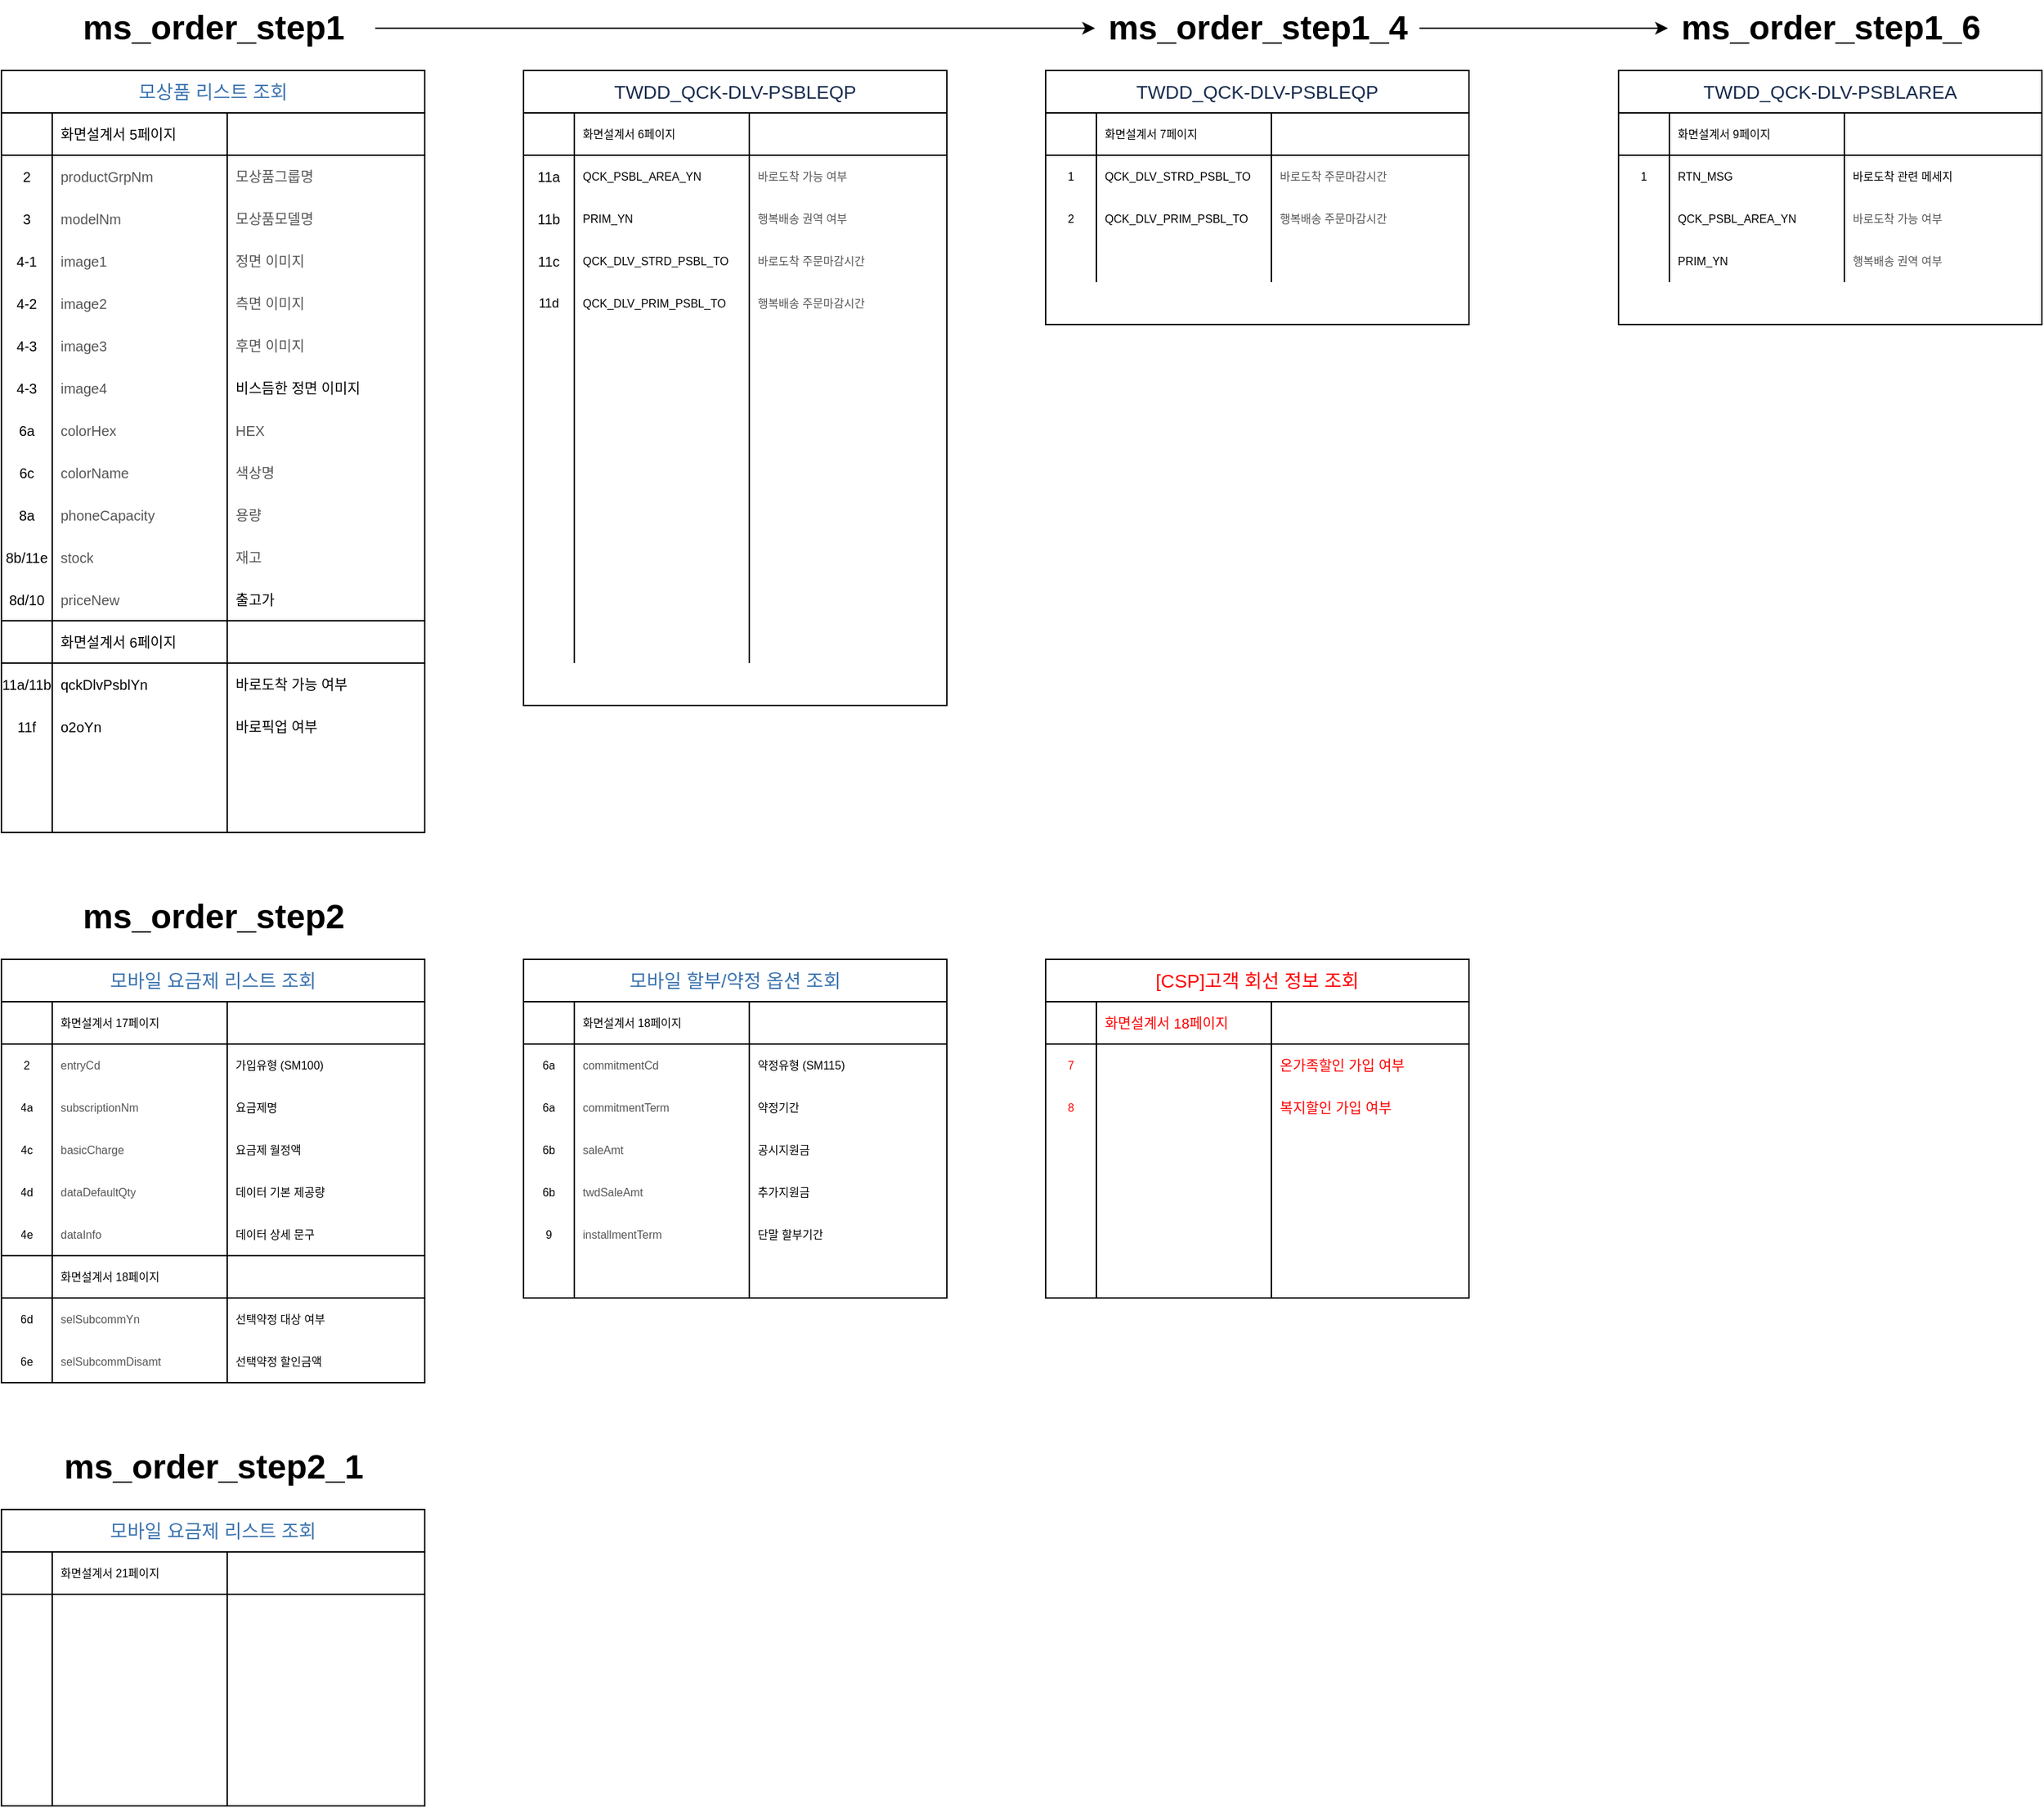 <mxfile version="14.5.7" type="github">
  <diagram id="HvKtopgGxEqVqM1ahVo2" name="Page-1">
    <mxGraphModel dx="1422" dy="762" grid="1" gridSize="10" guides="1" tooltips="1" connect="1" arrows="1" fold="1" page="1" pageScale="1" pageWidth="827" pageHeight="1169" math="0" shadow="0">
      <root>
        <mxCell id="0" />
        <mxCell id="1" parent="0" />
        <mxCell id="83PFmtokzqJ9w4UueKZr-178" value="&lt;a class=&quot;external-link&quot; href=&quot;https://stg-product-api.tworld.co.kr/swagger-ui.html#/operations/product-controller-v-1/selectProductListUsingGET&quot; style=&quot;color: rgb(59 , 115 , 175) ; text-decoration: inherit ; font-family: &amp;#34;맑은 고딕&amp;#34; , &amp;#34;seoul&amp;#34; , &amp;#34;arial&amp;#34; , &amp;#34;helvetica&amp;#34; ; font-size: 13.333px ; font-weight: 400 ; text-align: left ; background-color: rgb(255 , 255 , 255)&quot;&gt;모상품 리스트 조회&lt;/a&gt;" style="shape=table;html=1;whiteSpace=wrap;startSize=30;container=1;collapsible=0;childLayout=tableLayout;fixedRows=1;rowLines=0;fontStyle=1;align=center;spacing=0;fontSize=10;" parent="1" vertex="1">
          <mxGeometry x="60" y="90" width="300" height="540" as="geometry" />
        </mxCell>
        <mxCell id="83PFmtokzqJ9w4UueKZr-179" value="" style="shape=partialRectangle;html=1;whiteSpace=wrap;collapsible=0;dropTarget=0;pointerEvents=0;fillColor=none;top=0;left=0;bottom=1;right=0;points=[[0,0.5],[1,0.5]];portConstraint=eastwest;spacing=0;fontSize=10;" parent="83PFmtokzqJ9w4UueKZr-178" vertex="1">
          <mxGeometry y="30" width="300" height="30" as="geometry" />
        </mxCell>
        <mxCell id="83PFmtokzqJ9w4UueKZr-180" value="" style="shape=partialRectangle;html=1;whiteSpace=wrap;connectable=0;fillColor=none;top=0;left=0;bottom=0;right=0;overflow=hidden;spacing=0;fontSize=10;" parent="83PFmtokzqJ9w4UueKZr-179" vertex="1">
          <mxGeometry width="36" height="30" as="geometry" />
        </mxCell>
        <mxCell id="83PFmtokzqJ9w4UueKZr-181" value="화면설계서 5페이지" style="shape=partialRectangle;html=1;whiteSpace=wrap;connectable=0;fillColor=none;top=0;left=0;bottom=0;right=0;align=left;spacingLeft=6;overflow=hidden;spacing=0;fontSize=10;" parent="83PFmtokzqJ9w4UueKZr-179" vertex="1">
          <mxGeometry x="36" width="124" height="30" as="geometry" />
        </mxCell>
        <mxCell id="83PFmtokzqJ9w4UueKZr-188" value="" style="shape=partialRectangle;html=1;whiteSpace=wrap;connectable=0;fillColor=none;top=0;left=0;bottom=0;right=0;align=left;spacingLeft=6;overflow=hidden;spacing=0;fontSize=10;" parent="83PFmtokzqJ9w4UueKZr-179" vertex="1">
          <mxGeometry x="160" width="140" height="30" as="geometry" />
        </mxCell>
        <mxCell id="u-u51D0viUNon3LSgOLQ-10" style="shape=partialRectangle;html=1;whiteSpace=wrap;collapsible=0;dropTarget=0;pointerEvents=0;fillColor=none;top=0;left=0;bottom=0;right=0;points=[[0,0.5],[1,0.5]];portConstraint=eastwest;spacing=0;fontSize=10;" parent="83PFmtokzqJ9w4UueKZr-178" vertex="1">
          <mxGeometry y="60" width="300" height="30" as="geometry" />
        </mxCell>
        <mxCell id="u-u51D0viUNon3LSgOLQ-11" value="2" style="shape=partialRectangle;html=1;whiteSpace=wrap;connectable=0;fillColor=none;top=0;left=0;bottom=0;right=0;overflow=hidden;spacing=0;fontSize=10;" parent="u-u51D0viUNon3LSgOLQ-10" vertex="1">
          <mxGeometry width="36" height="30" as="geometry" />
        </mxCell>
        <mxCell id="u-u51D0viUNon3LSgOLQ-12" value="&lt;span style=&quot;color: rgb(85 , 85 , 85) ; font-family: &amp;#34;맑은 고딕&amp;#34; , &amp;#34;seoul&amp;#34; , &amp;#34;arial&amp;#34; , &amp;#34;helvetica&amp;#34; ; background-color: rgb(255 , 255 , 255)&quot;&gt;productGrpNm&lt;/span&gt;" style="shape=partialRectangle;html=1;whiteSpace=wrap;connectable=0;fillColor=none;top=0;left=0;bottom=0;right=0;align=left;spacingLeft=6;overflow=hidden;spacing=0;fontSize=10;" parent="u-u51D0viUNon3LSgOLQ-10" vertex="1">
          <mxGeometry x="36" width="124" height="30" as="geometry" />
        </mxCell>
        <mxCell id="u-u51D0viUNon3LSgOLQ-13" value="&lt;span style=&quot;color: rgb(85 , 85 , 85) ; font-family: &amp;#34;맑은 고딕&amp;#34; , &amp;#34;seoul&amp;#34; , &amp;#34;arial&amp;#34; , &amp;#34;helvetica&amp;#34; ; background-color: rgb(255 , 255 , 255)&quot;&gt;모상품그룹명&lt;/span&gt;" style="shape=partialRectangle;html=1;whiteSpace=wrap;connectable=0;fillColor=none;top=0;left=0;bottom=0;right=0;align=left;spacingLeft=6;overflow=hidden;spacing=0;fontSize=10;" parent="u-u51D0viUNon3LSgOLQ-10" vertex="1">
          <mxGeometry x="160" width="140" height="30" as="geometry" />
        </mxCell>
        <mxCell id="83PFmtokzqJ9w4UueKZr-182" value="" style="shape=partialRectangle;html=1;whiteSpace=wrap;collapsible=0;dropTarget=0;pointerEvents=0;fillColor=none;top=0;left=0;bottom=0;right=0;points=[[0,0.5],[1,0.5]];portConstraint=eastwest;spacing=0;fontSize=10;" parent="83PFmtokzqJ9w4UueKZr-178" vertex="1">
          <mxGeometry y="90" width="300" height="30" as="geometry" />
        </mxCell>
        <mxCell id="83PFmtokzqJ9w4UueKZr-183" value="3" style="shape=partialRectangle;html=1;whiteSpace=wrap;connectable=0;fillColor=none;top=0;left=0;bottom=0;right=0;overflow=hidden;spacing=0;fontSize=10;" parent="83PFmtokzqJ9w4UueKZr-182" vertex="1">
          <mxGeometry width="36" height="30" as="geometry" />
        </mxCell>
        <mxCell id="83PFmtokzqJ9w4UueKZr-184" value="&lt;span style=&quot;color: rgb(85, 85, 85); font-family: &amp;quot;맑은 고딕&amp;quot;, seoul, arial, helvetica; font-size: 10px; background-color: rgb(255, 255, 255);&quot;&gt;modelNm&lt;/span&gt;" style="shape=partialRectangle;html=1;whiteSpace=wrap;connectable=0;fillColor=none;top=0;left=0;bottom=0;right=0;align=left;spacingLeft=6;overflow=hidden;spacing=0;fontSize=10;" parent="83PFmtokzqJ9w4UueKZr-182" vertex="1">
          <mxGeometry x="36" width="124" height="30" as="geometry" />
        </mxCell>
        <mxCell id="83PFmtokzqJ9w4UueKZr-189" value="&lt;span style=&quot;color: rgb(85 , 85 , 85) ; font-family: &amp;#34;맑은 고딕&amp;#34; , &amp;#34;seoul&amp;#34; , &amp;#34;arial&amp;#34; , &amp;#34;helvetica&amp;#34; ; font-size: 10px ; background-color: rgb(255 , 255 , 255)&quot;&gt;모상품모델명&lt;/span&gt;" style="shape=partialRectangle;html=1;whiteSpace=wrap;connectable=0;fillColor=none;top=0;left=0;bottom=0;right=0;align=left;spacingLeft=6;overflow=hidden;spacing=0;fontSize=10;" parent="83PFmtokzqJ9w4UueKZr-182" vertex="1">
          <mxGeometry x="160" width="140" height="30" as="geometry" />
        </mxCell>
        <mxCell id="83PFmtokzqJ9w4UueKZr-185" value="" style="shape=partialRectangle;html=1;whiteSpace=wrap;collapsible=0;dropTarget=0;pointerEvents=0;fillColor=none;top=0;left=0;bottom=0;right=0;points=[[0,0.5],[1,0.5]];portConstraint=eastwest;spacing=0;fontSize=10;" parent="83PFmtokzqJ9w4UueKZr-178" vertex="1">
          <mxGeometry y="120" width="300" height="30" as="geometry" />
        </mxCell>
        <mxCell id="83PFmtokzqJ9w4UueKZr-186" value="4-1" style="shape=partialRectangle;html=1;whiteSpace=wrap;connectable=0;fillColor=none;top=0;left=0;bottom=0;right=0;overflow=hidden;spacing=0;fontSize=10;" parent="83PFmtokzqJ9w4UueKZr-185" vertex="1">
          <mxGeometry width="36" height="30" as="geometry" />
        </mxCell>
        <mxCell id="83PFmtokzqJ9w4UueKZr-187" value="&lt;span style=&quot;color: rgb(85, 85, 85); font-family: &amp;quot;맑은 고딕&amp;quot;, seoul, arial, helvetica; font-size: 10px; background-color: rgb(255, 255, 255);&quot;&gt;image1&lt;/span&gt;" style="shape=partialRectangle;html=1;whiteSpace=wrap;connectable=0;fillColor=none;top=0;left=0;bottom=0;right=0;align=left;spacingLeft=6;overflow=hidden;spacing=0;fontSize=10;" parent="83PFmtokzqJ9w4UueKZr-185" vertex="1">
          <mxGeometry x="36" width="124" height="30" as="geometry" />
        </mxCell>
        <mxCell id="83PFmtokzqJ9w4UueKZr-190" value="&lt;span style=&quot;color: rgb(85 , 85 , 85) ; font-family: &amp;#34;맑은 고딕&amp;#34; , &amp;#34;seoul&amp;#34; , &amp;#34;arial&amp;#34; , &amp;#34;helvetica&amp;#34; ; font-size: 10px ; background-color: rgb(255 , 255 , 255)&quot;&gt;정면 이미지&lt;/span&gt;" style="shape=partialRectangle;html=1;whiteSpace=wrap;connectable=0;fillColor=none;top=0;left=0;bottom=0;right=0;align=left;spacingLeft=6;overflow=hidden;spacing=0;fontSize=10;" parent="83PFmtokzqJ9w4UueKZr-185" vertex="1">
          <mxGeometry x="160" width="140" height="30" as="geometry" />
        </mxCell>
        <mxCell id="83PFmtokzqJ9w4UueKZr-199" style="shape=partialRectangle;html=1;whiteSpace=wrap;collapsible=0;dropTarget=0;pointerEvents=0;fillColor=none;top=0;left=0;bottom=0;right=0;points=[[0,0.5],[1,0.5]];portConstraint=eastwest;spacing=0;fontSize=10;" parent="83PFmtokzqJ9w4UueKZr-178" vertex="1">
          <mxGeometry y="150" width="300" height="30" as="geometry" />
        </mxCell>
        <mxCell id="83PFmtokzqJ9w4UueKZr-200" value="4-2" style="shape=partialRectangle;html=1;whiteSpace=wrap;connectable=0;fillColor=none;top=0;left=0;bottom=0;right=0;overflow=hidden;spacing=0;fontSize=10;" parent="83PFmtokzqJ9w4UueKZr-199" vertex="1">
          <mxGeometry width="36" height="30" as="geometry" />
        </mxCell>
        <mxCell id="83PFmtokzqJ9w4UueKZr-201" value="&lt;span style=&quot;color: rgb(85, 85, 85); font-family: &amp;quot;맑은 고딕&amp;quot;, seoul, arial, helvetica; font-size: 10px; background-color: rgb(255, 255, 255);&quot;&gt;image2&lt;/span&gt;" style="shape=partialRectangle;html=1;whiteSpace=wrap;connectable=0;fillColor=none;top=0;left=0;bottom=0;right=0;align=left;spacingLeft=6;overflow=hidden;spacing=0;fontSize=10;" parent="83PFmtokzqJ9w4UueKZr-199" vertex="1">
          <mxGeometry x="36" width="124" height="30" as="geometry" />
        </mxCell>
        <mxCell id="83PFmtokzqJ9w4UueKZr-202" value="&lt;font color=&quot;#555555&quot; face=&quot;맑은 고딕, seoul, arial, helvetica&quot;&gt;&lt;span style=&quot;background-color: rgb(255 , 255 , 255)&quot;&gt;측면 이미지&lt;/span&gt;&lt;/font&gt;" style="shape=partialRectangle;html=1;whiteSpace=wrap;connectable=0;fillColor=none;top=0;left=0;bottom=0;right=0;align=left;spacingLeft=6;overflow=hidden;spacing=0;fontSize=10;" parent="83PFmtokzqJ9w4UueKZr-199" vertex="1">
          <mxGeometry x="160" width="140" height="30" as="geometry" />
        </mxCell>
        <mxCell id="83PFmtokzqJ9w4UueKZr-195" style="shape=partialRectangle;html=1;whiteSpace=wrap;collapsible=0;dropTarget=0;pointerEvents=0;fillColor=none;top=0;left=0;bottom=0;right=0;points=[[0,0.5],[1,0.5]];portConstraint=eastwest;spacing=0;fontSize=10;" parent="83PFmtokzqJ9w4UueKZr-178" vertex="1">
          <mxGeometry y="180" width="300" height="30" as="geometry" />
        </mxCell>
        <mxCell id="83PFmtokzqJ9w4UueKZr-196" value="4-3" style="shape=partialRectangle;html=1;whiteSpace=wrap;connectable=0;fillColor=none;top=0;left=0;bottom=0;right=0;overflow=hidden;spacing=0;fontSize=10;" parent="83PFmtokzqJ9w4UueKZr-195" vertex="1">
          <mxGeometry width="36" height="30" as="geometry" />
        </mxCell>
        <mxCell id="83PFmtokzqJ9w4UueKZr-197" value="&lt;span style=&quot;color: rgb(85, 85, 85); font-family: &amp;quot;맑은 고딕&amp;quot;, seoul, arial, helvetica; font-size: 10px; background-color: rgb(255, 255, 255);&quot;&gt;image3&lt;/span&gt;" style="shape=partialRectangle;html=1;whiteSpace=wrap;connectable=0;fillColor=none;top=0;left=0;bottom=0;right=0;align=left;spacingLeft=6;overflow=hidden;spacing=0;fontSize=10;" parent="83PFmtokzqJ9w4UueKZr-195" vertex="1">
          <mxGeometry x="36" width="124" height="30" as="geometry" />
        </mxCell>
        <mxCell id="83PFmtokzqJ9w4UueKZr-198" value="&lt;span style=&quot;color: rgb(85 , 85 , 85) ; font-family: &amp;#34;맑은 고딕&amp;#34; , &amp;#34;seoul&amp;#34; , &amp;#34;arial&amp;#34; , &amp;#34;helvetica&amp;#34; ; font-size: 10px ; background-color: rgb(255 , 255 , 255)&quot;&gt;후면 이미지&lt;/span&gt;" style="shape=partialRectangle;html=1;whiteSpace=wrap;connectable=0;fillColor=none;top=0;left=0;bottom=0;right=0;align=left;spacingLeft=6;overflow=hidden;spacing=0;fontSize=10;" parent="83PFmtokzqJ9w4UueKZr-195" vertex="1">
          <mxGeometry x="160" width="140" height="30" as="geometry" />
        </mxCell>
        <mxCell id="83PFmtokzqJ9w4UueKZr-237" style="shape=partialRectangle;html=1;whiteSpace=wrap;collapsible=0;dropTarget=0;pointerEvents=0;fillColor=none;top=0;left=0;bottom=0;right=0;points=[[0,0.5],[1,0.5]];portConstraint=eastwest;spacing=0;fontSize=10;" parent="83PFmtokzqJ9w4UueKZr-178" vertex="1">
          <mxGeometry y="210" width="300" height="30" as="geometry" />
        </mxCell>
        <mxCell id="83PFmtokzqJ9w4UueKZr-238" value="4-3" style="shape=partialRectangle;html=1;whiteSpace=wrap;connectable=0;fillColor=none;top=0;left=0;bottom=0;right=0;overflow=hidden;spacing=0;fontSize=10;" parent="83PFmtokzqJ9w4UueKZr-237" vertex="1">
          <mxGeometry width="36" height="30" as="geometry" />
        </mxCell>
        <mxCell id="83PFmtokzqJ9w4UueKZr-239" value="&lt;span style=&quot;color: rgb(85, 85, 85); font-family: &amp;quot;맑은 고딕&amp;quot;, seoul, arial, helvetica; font-size: 10px; background-color: rgb(255, 255, 255);&quot;&gt;image4&lt;/span&gt;" style="shape=partialRectangle;html=1;whiteSpace=wrap;connectable=0;fillColor=none;top=0;left=0;bottom=0;right=0;align=left;spacingLeft=6;overflow=hidden;spacing=0;fontSize=10;" parent="83PFmtokzqJ9w4UueKZr-237" vertex="1">
          <mxGeometry x="36" width="124" height="30" as="geometry" />
        </mxCell>
        <mxCell id="83PFmtokzqJ9w4UueKZr-240" value="비스듬한 정면 이미지" style="shape=partialRectangle;html=1;whiteSpace=wrap;connectable=0;fillColor=none;top=0;left=0;bottom=0;right=0;align=left;spacingLeft=6;overflow=hidden;spacing=0;fontSize=10;" parent="83PFmtokzqJ9w4UueKZr-237" vertex="1">
          <mxGeometry x="160" width="140" height="30" as="geometry" />
        </mxCell>
        <mxCell id="83PFmtokzqJ9w4UueKZr-233" style="shape=partialRectangle;html=1;whiteSpace=wrap;collapsible=0;dropTarget=0;pointerEvents=0;fillColor=none;top=0;left=0;bottom=0;right=0;points=[[0,0.5],[1,0.5]];portConstraint=eastwest;spacing=0;fontSize=10;" parent="83PFmtokzqJ9w4UueKZr-178" vertex="1">
          <mxGeometry y="240" width="300" height="30" as="geometry" />
        </mxCell>
        <mxCell id="83PFmtokzqJ9w4UueKZr-234" value="6a" style="shape=partialRectangle;html=1;whiteSpace=wrap;connectable=0;fillColor=none;top=0;left=0;bottom=0;right=0;overflow=hidden;spacing=0;fontSize=10;" parent="83PFmtokzqJ9w4UueKZr-233" vertex="1">
          <mxGeometry width="36" height="30" as="geometry" />
        </mxCell>
        <mxCell id="83PFmtokzqJ9w4UueKZr-235" value="&lt;span style=&quot;color: rgb(85, 85, 85); font-family: &amp;quot;맑은 고딕&amp;quot;, seoul, arial, helvetica; font-size: 10px; background-color: rgb(255, 255, 255);&quot;&gt;colorHex&lt;/span&gt;" style="shape=partialRectangle;html=1;whiteSpace=wrap;connectable=0;fillColor=none;top=0;left=0;bottom=0;right=0;align=left;spacingLeft=6;overflow=hidden;spacing=0;fontSize=10;" parent="83PFmtokzqJ9w4UueKZr-233" vertex="1">
          <mxGeometry x="36" width="124" height="30" as="geometry" />
        </mxCell>
        <mxCell id="83PFmtokzqJ9w4UueKZr-236" value="&lt;span style=&quot;color: rgb(85 , 85 , 85) ; font-family: &amp;#34;맑은 고딕&amp;#34; , &amp;#34;seoul&amp;#34; , &amp;#34;arial&amp;#34; , &amp;#34;helvetica&amp;#34; ; font-size: 10px ; background-color: rgb(255 , 255 , 255)&quot;&gt;HEX&lt;/span&gt;" style="shape=partialRectangle;html=1;whiteSpace=wrap;connectable=0;fillColor=none;top=0;left=0;bottom=0;right=0;align=left;spacingLeft=6;overflow=hidden;spacing=0;fontSize=10;" parent="83PFmtokzqJ9w4UueKZr-233" vertex="1">
          <mxGeometry x="160" width="140" height="30" as="geometry" />
        </mxCell>
        <mxCell id="83PFmtokzqJ9w4UueKZr-229" style="shape=partialRectangle;html=1;whiteSpace=wrap;collapsible=0;dropTarget=0;pointerEvents=0;fillColor=none;top=0;left=0;bottom=0;right=0;points=[[0,0.5],[1,0.5]];portConstraint=eastwest;spacing=0;fontSize=10;" parent="83PFmtokzqJ9w4UueKZr-178" vertex="1">
          <mxGeometry y="270" width="300" height="30" as="geometry" />
        </mxCell>
        <mxCell id="83PFmtokzqJ9w4UueKZr-230" value="6c" style="shape=partialRectangle;html=1;whiteSpace=wrap;connectable=0;fillColor=none;top=0;left=0;bottom=0;right=0;overflow=hidden;spacing=0;fontSize=10;" parent="83PFmtokzqJ9w4UueKZr-229" vertex="1">
          <mxGeometry width="36" height="30" as="geometry" />
        </mxCell>
        <mxCell id="83PFmtokzqJ9w4UueKZr-231" value="&lt;span style=&quot;color: rgb(85, 85, 85); font-family: &amp;quot;맑은 고딕&amp;quot;, seoul, arial, helvetica; font-size: 10px; background-color: rgb(255, 255, 255);&quot;&gt;colorName&lt;/span&gt;" style="shape=partialRectangle;html=1;whiteSpace=wrap;connectable=0;fillColor=none;top=0;left=0;bottom=0;right=0;align=left;spacingLeft=6;overflow=hidden;spacing=0;fontSize=10;" parent="83PFmtokzqJ9w4UueKZr-229" vertex="1">
          <mxGeometry x="36" width="124" height="30" as="geometry" />
        </mxCell>
        <mxCell id="83PFmtokzqJ9w4UueKZr-232" value="&lt;span style=&quot;color: rgb(85, 85, 85); font-family: &amp;quot;맑은 고딕&amp;quot;, seoul, arial, helvetica; font-size: 10px; background-color: rgb(255, 255, 255);&quot;&gt;색상명&lt;/span&gt;" style="shape=partialRectangle;html=1;whiteSpace=wrap;connectable=0;fillColor=none;top=0;left=0;bottom=0;right=0;align=left;spacingLeft=6;overflow=hidden;spacing=0;fontSize=10;" parent="83PFmtokzqJ9w4UueKZr-229" vertex="1">
          <mxGeometry x="160" width="140" height="30" as="geometry" />
        </mxCell>
        <mxCell id="83PFmtokzqJ9w4UueKZr-225" style="shape=partialRectangle;html=1;whiteSpace=wrap;collapsible=0;dropTarget=0;pointerEvents=0;fillColor=none;top=0;left=0;bottom=0;right=0;points=[[0,0.5],[1,0.5]];portConstraint=eastwest;spacing=0;fontSize=10;" parent="83PFmtokzqJ9w4UueKZr-178" vertex="1">
          <mxGeometry y="300" width="300" height="30" as="geometry" />
        </mxCell>
        <mxCell id="83PFmtokzqJ9w4UueKZr-226" value="8a" style="shape=partialRectangle;html=1;whiteSpace=wrap;connectable=0;fillColor=none;top=0;left=0;bottom=0;right=0;overflow=hidden;spacing=0;fontSize=10;" parent="83PFmtokzqJ9w4UueKZr-225" vertex="1">
          <mxGeometry width="36" height="30" as="geometry" />
        </mxCell>
        <mxCell id="83PFmtokzqJ9w4UueKZr-227" value="&lt;span style=&quot;color: rgb(85, 85, 85); font-family: &amp;quot;맑은 고딕&amp;quot;, seoul, arial, helvetica; font-size: 10px; background-color: rgb(255, 255, 255);&quot;&gt;phoneCapacity&lt;/span&gt;" style="shape=partialRectangle;html=1;whiteSpace=wrap;connectable=0;fillColor=none;top=0;left=0;bottom=0;right=0;align=left;spacingLeft=6;overflow=hidden;spacing=0;fontSize=10;" parent="83PFmtokzqJ9w4UueKZr-225" vertex="1">
          <mxGeometry x="36" width="124" height="30" as="geometry" />
        </mxCell>
        <mxCell id="83PFmtokzqJ9w4UueKZr-228" value="&lt;span style=&quot;color: rgb(85 , 85 , 85) ; font-family: &amp;#34;맑은 고딕&amp;#34; , &amp;#34;seoul&amp;#34; , &amp;#34;arial&amp;#34; , &amp;#34;helvetica&amp;#34; ; font-size: 10px ; background-color: rgb(255 , 255 , 255)&quot;&gt;용량&lt;/span&gt;" style="shape=partialRectangle;html=1;whiteSpace=wrap;connectable=0;fillColor=none;top=0;left=0;bottom=0;right=0;align=left;spacingLeft=6;overflow=hidden;spacing=0;fontSize=10;" parent="83PFmtokzqJ9w4UueKZr-225" vertex="1">
          <mxGeometry x="160" width="140" height="30" as="geometry" />
        </mxCell>
        <mxCell id="83PFmtokzqJ9w4UueKZr-221" style="shape=partialRectangle;html=1;whiteSpace=wrap;collapsible=0;dropTarget=0;pointerEvents=0;fillColor=none;top=0;left=0;bottom=0;right=0;points=[[0,0.5],[1,0.5]];portConstraint=eastwest;spacing=0;fontSize=10;" parent="83PFmtokzqJ9w4UueKZr-178" vertex="1">
          <mxGeometry y="330" width="300" height="30" as="geometry" />
        </mxCell>
        <mxCell id="83PFmtokzqJ9w4UueKZr-222" value="8b/11e" style="shape=partialRectangle;html=1;whiteSpace=wrap;connectable=0;fillColor=none;top=0;left=0;bottom=0;right=0;overflow=hidden;spacing=0;fontSize=10;" parent="83PFmtokzqJ9w4UueKZr-221" vertex="1">
          <mxGeometry width="36" height="30" as="geometry" />
        </mxCell>
        <mxCell id="83PFmtokzqJ9w4UueKZr-223" value="&lt;span style=&quot;color: rgb(85, 85, 85); font-family: &amp;quot;맑은 고딕&amp;quot;, seoul, arial, helvetica; font-size: 10px; background-color: rgb(255, 255, 255);&quot;&gt;stock&lt;/span&gt;" style="shape=partialRectangle;html=1;whiteSpace=wrap;connectable=0;fillColor=none;top=0;left=0;bottom=0;right=0;align=left;spacingLeft=6;overflow=hidden;spacing=0;fontSize=10;" parent="83PFmtokzqJ9w4UueKZr-221" vertex="1">
          <mxGeometry x="36" width="124" height="30" as="geometry" />
        </mxCell>
        <mxCell id="83PFmtokzqJ9w4UueKZr-224" value="&lt;span style=&quot;color: rgb(85, 85, 85); font-family: &amp;quot;맑은 고딕&amp;quot;, seoul, arial, helvetica; font-size: 10px; background-color: rgb(255, 255, 255);&quot;&gt;재고&lt;/span&gt;" style="shape=partialRectangle;html=1;whiteSpace=wrap;connectable=0;fillColor=none;top=0;left=0;bottom=0;right=0;align=left;spacingLeft=6;overflow=hidden;spacing=0;fontSize=10;" parent="83PFmtokzqJ9w4UueKZr-221" vertex="1">
          <mxGeometry x="160" width="140" height="30" as="geometry" />
        </mxCell>
        <mxCell id="83PFmtokzqJ9w4UueKZr-217" style="shape=partialRectangle;html=1;whiteSpace=wrap;collapsible=0;dropTarget=0;pointerEvents=0;fillColor=none;top=0;left=0;bottom=1;right=0;points=[[0,0.5],[1,0.5]];portConstraint=eastwest;spacing=0;fontSize=10;" parent="83PFmtokzqJ9w4UueKZr-178" vertex="1">
          <mxGeometry y="360" width="300" height="30" as="geometry" />
        </mxCell>
        <mxCell id="83PFmtokzqJ9w4UueKZr-218" value="8d/10" style="shape=partialRectangle;html=1;whiteSpace=wrap;connectable=0;fillColor=none;top=0;left=0;bottom=0;right=0;overflow=hidden;spacing=0;fontSize=10;" parent="83PFmtokzqJ9w4UueKZr-217" vertex="1">
          <mxGeometry width="36" height="30" as="geometry" />
        </mxCell>
        <mxCell id="83PFmtokzqJ9w4UueKZr-219" value="&lt;span style=&quot;color: rgb(85, 85, 85); font-family: &amp;quot;맑은 고딕&amp;quot;, seoul, arial, helvetica; font-size: 10px; background-color: rgb(255, 255, 255);&quot;&gt;priceNew&lt;/span&gt;" style="shape=partialRectangle;html=1;whiteSpace=wrap;connectable=0;fillColor=none;top=0;left=0;bottom=0;right=0;align=left;spacingLeft=6;overflow=hidden;spacing=0;fontSize=10;" parent="83PFmtokzqJ9w4UueKZr-217" vertex="1">
          <mxGeometry x="36" width="124" height="30" as="geometry" />
        </mxCell>
        <mxCell id="83PFmtokzqJ9w4UueKZr-220" value="출고가" style="shape=partialRectangle;html=1;whiteSpace=wrap;connectable=0;fillColor=none;top=0;left=0;bottom=0;right=0;align=left;spacingLeft=6;overflow=hidden;spacing=0;fontSize=10;" parent="83PFmtokzqJ9w4UueKZr-217" vertex="1">
          <mxGeometry x="160" width="140" height="30" as="geometry" />
        </mxCell>
        <mxCell id="u-u51D0viUNon3LSgOLQ-166" style="shape=partialRectangle;html=1;whiteSpace=wrap;collapsible=0;dropTarget=0;pointerEvents=0;fillColor=none;top=0;left=0;bottom=1;right=0;points=[[0,0.5],[1,0.5]];portConstraint=eastwest;spacing=0;fontSize=10;" parent="83PFmtokzqJ9w4UueKZr-178" vertex="1">
          <mxGeometry y="390" width="300" height="30" as="geometry" />
        </mxCell>
        <mxCell id="u-u51D0viUNon3LSgOLQ-167" style="shape=partialRectangle;html=1;whiteSpace=wrap;connectable=0;fillColor=none;top=0;left=0;bottom=0;right=0;overflow=hidden;spacing=0;fontSize=10;" parent="u-u51D0viUNon3LSgOLQ-166" vertex="1">
          <mxGeometry width="36" height="30" as="geometry" />
        </mxCell>
        <mxCell id="u-u51D0viUNon3LSgOLQ-168" value="화면설계서 6페이지" style="shape=partialRectangle;html=1;whiteSpace=wrap;connectable=0;fillColor=none;top=0;left=0;bottom=0;right=0;align=left;spacingLeft=6;overflow=hidden;spacing=0;fontSize=10;" parent="u-u51D0viUNon3LSgOLQ-166" vertex="1">
          <mxGeometry x="36" width="124" height="30" as="geometry" />
        </mxCell>
        <mxCell id="u-u51D0viUNon3LSgOLQ-169" style="shape=partialRectangle;html=1;whiteSpace=wrap;connectable=0;fillColor=none;top=0;left=0;bottom=0;right=0;align=left;spacingLeft=6;overflow=hidden;spacing=0;fontSize=10;" parent="u-u51D0viUNon3LSgOLQ-166" vertex="1">
          <mxGeometry x="160" width="140" height="30" as="geometry" />
        </mxCell>
        <mxCell id="83PFmtokzqJ9w4UueKZr-209" style="shape=partialRectangle;html=1;whiteSpace=wrap;collapsible=0;dropTarget=0;pointerEvents=0;fillColor=none;top=0;left=0;bottom=0;right=0;points=[[0,0.5],[1,0.5]];portConstraint=eastwest;spacing=0;fontSize=10;" parent="83PFmtokzqJ9w4UueKZr-178" vertex="1">
          <mxGeometry y="420" width="300" height="30" as="geometry" />
        </mxCell>
        <mxCell id="83PFmtokzqJ9w4UueKZr-210" value="11a/11b" style="shape=partialRectangle;html=1;whiteSpace=wrap;connectable=0;fillColor=none;top=0;left=0;bottom=0;right=0;overflow=hidden;spacing=0;fontSize=10;" parent="83PFmtokzqJ9w4UueKZr-209" vertex="1">
          <mxGeometry width="36" height="30" as="geometry" />
        </mxCell>
        <mxCell id="83PFmtokzqJ9w4UueKZr-211" value="qckDlvPsblYn" style="shape=partialRectangle;html=1;whiteSpace=wrap;connectable=0;fillColor=none;top=0;left=0;bottom=0;right=0;align=left;spacingLeft=6;overflow=hidden;spacing=0;fontSize=10;" parent="83PFmtokzqJ9w4UueKZr-209" vertex="1">
          <mxGeometry x="36" width="124" height="30" as="geometry" />
        </mxCell>
        <mxCell id="83PFmtokzqJ9w4UueKZr-212" value="바로도착 가능 여부" style="shape=partialRectangle;html=1;whiteSpace=wrap;connectable=0;fillColor=none;top=0;left=0;bottom=0;right=0;align=left;spacingLeft=6;overflow=hidden;spacing=0;fontSize=10;" parent="83PFmtokzqJ9w4UueKZr-209" vertex="1">
          <mxGeometry x="160" width="140" height="30" as="geometry" />
        </mxCell>
        <mxCell id="83PFmtokzqJ9w4UueKZr-205" style="shape=partialRectangle;html=1;whiteSpace=wrap;collapsible=0;dropTarget=0;pointerEvents=0;fillColor=none;top=0;left=0;bottom=0;right=0;points=[[0,0.5],[1,0.5]];portConstraint=eastwest;spacing=0;fontSize=10;" parent="83PFmtokzqJ9w4UueKZr-178" vertex="1">
          <mxGeometry y="450" width="300" height="30" as="geometry" />
        </mxCell>
        <mxCell id="83PFmtokzqJ9w4UueKZr-206" value="11f" style="shape=partialRectangle;html=1;whiteSpace=wrap;connectable=0;fillColor=none;top=0;left=0;bottom=0;right=0;overflow=hidden;spacing=0;fontSize=10;" parent="83PFmtokzqJ9w4UueKZr-205" vertex="1">
          <mxGeometry width="36" height="30" as="geometry" />
        </mxCell>
        <mxCell id="83PFmtokzqJ9w4UueKZr-207" value="o2oYn" style="shape=partialRectangle;html=1;whiteSpace=wrap;connectable=0;fillColor=none;top=0;left=0;bottom=0;right=0;align=left;spacingLeft=6;overflow=hidden;spacing=0;fontSize=10;" parent="83PFmtokzqJ9w4UueKZr-205" vertex="1">
          <mxGeometry x="36" width="124" height="30" as="geometry" />
        </mxCell>
        <mxCell id="83PFmtokzqJ9w4UueKZr-208" value="바로픽업 여부" style="shape=partialRectangle;html=1;whiteSpace=wrap;connectable=0;fillColor=none;top=0;left=0;bottom=0;right=0;align=left;spacingLeft=6;overflow=hidden;spacing=0;fontSize=10;" parent="83PFmtokzqJ9w4UueKZr-205" vertex="1">
          <mxGeometry x="160" width="140" height="30" as="geometry" />
        </mxCell>
        <mxCell id="83PFmtokzqJ9w4UueKZr-245" style="shape=partialRectangle;html=1;whiteSpace=wrap;collapsible=0;dropTarget=0;pointerEvents=0;fillColor=none;top=0;left=0;bottom=0;right=0;points=[[0,0.5],[1,0.5]];portConstraint=eastwest;spacing=0;fontSize=10;" parent="83PFmtokzqJ9w4UueKZr-178" vertex="1">
          <mxGeometry y="480" width="300" height="30" as="geometry" />
        </mxCell>
        <mxCell id="83PFmtokzqJ9w4UueKZr-246" style="shape=partialRectangle;html=1;whiteSpace=wrap;connectable=0;fillColor=none;top=0;left=0;bottom=0;right=0;overflow=hidden;spacing=0;fontSize=10;" parent="83PFmtokzqJ9w4UueKZr-245" vertex="1">
          <mxGeometry width="36" height="30" as="geometry" />
        </mxCell>
        <mxCell id="83PFmtokzqJ9w4UueKZr-247" style="shape=partialRectangle;html=1;whiteSpace=wrap;connectable=0;fillColor=none;top=0;left=0;bottom=0;right=0;align=left;spacingLeft=6;overflow=hidden;spacing=0;fontSize=10;" parent="83PFmtokzqJ9w4UueKZr-245" vertex="1">
          <mxGeometry x="36" width="124" height="30" as="geometry" />
        </mxCell>
        <mxCell id="83PFmtokzqJ9w4UueKZr-248" style="shape=partialRectangle;html=1;whiteSpace=wrap;connectable=0;fillColor=none;top=0;left=0;bottom=0;right=0;align=left;spacingLeft=6;overflow=hidden;spacing=0;fontSize=10;" parent="83PFmtokzqJ9w4UueKZr-245" vertex="1">
          <mxGeometry x="160" width="140" height="30" as="geometry" />
        </mxCell>
        <mxCell id="83PFmtokzqJ9w4UueKZr-241" style="shape=partialRectangle;html=1;whiteSpace=wrap;collapsible=0;dropTarget=0;pointerEvents=0;fillColor=none;top=0;left=0;bottom=0;right=0;points=[[0,0.5],[1,0.5]];portConstraint=eastwest;spacing=0;fontSize=10;" parent="83PFmtokzqJ9w4UueKZr-178" vertex="1">
          <mxGeometry y="510" width="300" height="30" as="geometry" />
        </mxCell>
        <mxCell id="83PFmtokzqJ9w4UueKZr-242" style="shape=partialRectangle;html=1;whiteSpace=wrap;connectable=0;fillColor=none;top=0;left=0;bottom=0;right=0;overflow=hidden;spacing=0;fontSize=10;" parent="83PFmtokzqJ9w4UueKZr-241" vertex="1">
          <mxGeometry width="36" height="30" as="geometry" />
        </mxCell>
        <mxCell id="83PFmtokzqJ9w4UueKZr-243" style="shape=partialRectangle;html=1;whiteSpace=wrap;connectable=0;fillColor=none;top=0;left=0;bottom=0;right=0;align=left;spacingLeft=6;overflow=hidden;spacing=0;fontSize=10;" parent="83PFmtokzqJ9w4UueKZr-241" vertex="1">
          <mxGeometry x="36" width="124" height="30" as="geometry" />
        </mxCell>
        <mxCell id="83PFmtokzqJ9w4UueKZr-244" style="shape=partialRectangle;html=1;whiteSpace=wrap;connectable=0;fillColor=none;top=0;left=0;bottom=0;right=0;align=left;spacingLeft=6;overflow=hidden;spacing=0;fontSize=10;" parent="83PFmtokzqJ9w4UueKZr-241" vertex="1">
          <mxGeometry x="160" width="140" height="30" as="geometry" />
        </mxCell>
        <mxCell id="rIfIayJdJzqMdmbzJrvQ-5" value="ms_order_step1" style="text;strokeColor=none;fillColor=none;html=1;fontSize=24;fontStyle=1;verticalAlign=middle;align=center;" parent="1" vertex="1">
          <mxGeometry x="95" y="40" width="230" height="40" as="geometry" />
        </mxCell>
        <mxCell id="rIfIayJdJzqMdmbzJrvQ-6" value="&lt;span style=&quot;font-family: &amp;#34;맑은 고딕&amp;#34; , &amp;#34;seoul&amp;#34; , &amp;#34;arial&amp;#34; , &amp;#34;helvetica&amp;#34; ; font-size: 13.333px ; font-weight: 400 ; text-align: left ; background-color: rgb(255 , 255 , 255) ; color: rgb(23 , 43 , 77)&quot;&gt;TWDD_QCK-DLV-PSBLEQP&lt;/span&gt;" style="shape=table;html=1;whiteSpace=wrap;startSize=30;container=1;collapsible=0;childLayout=tableLayout;fixedRows=1;rowLines=0;fontStyle=1;align=center;spacing=0;fontSize=10;" parent="1" vertex="1">
          <mxGeometry x="800" y="90" width="300" height="180" as="geometry" />
        </mxCell>
        <mxCell id="u-u51D0viUNon3LSgOLQ-2" style="shape=partialRectangle;html=1;whiteSpace=wrap;collapsible=0;dropTarget=0;pointerEvents=0;fillColor=none;top=0;left=0;bottom=1;right=0;points=[[0,0.5],[1,0.5]];portConstraint=eastwest;spacing=0;fontSize=8;" parent="rIfIayJdJzqMdmbzJrvQ-6" vertex="1">
          <mxGeometry y="30" width="300" height="30" as="geometry" />
        </mxCell>
        <mxCell id="u-u51D0viUNon3LSgOLQ-3" style="shape=partialRectangle;html=1;whiteSpace=wrap;connectable=0;fillColor=none;top=0;left=0;bottom=0;right=0;overflow=hidden;spacing=0;fontSize=8;" parent="u-u51D0viUNon3LSgOLQ-2" vertex="1">
          <mxGeometry width="36" height="30" as="geometry" />
        </mxCell>
        <mxCell id="u-u51D0viUNon3LSgOLQ-4" value="화면설계서 7페이지" style="shape=partialRectangle;html=1;whiteSpace=wrap;connectable=0;fillColor=none;top=0;left=0;bottom=0;right=0;align=left;spacingLeft=6;overflow=hidden;spacing=0;fontSize=8;" parent="u-u51D0viUNon3LSgOLQ-2" vertex="1">
          <mxGeometry x="36" width="124" height="30" as="geometry" />
        </mxCell>
        <mxCell id="u-u51D0viUNon3LSgOLQ-5" style="shape=partialRectangle;html=1;whiteSpace=wrap;connectable=0;fillColor=none;top=0;left=0;bottom=0;right=0;align=left;spacingLeft=6;overflow=hidden;spacing=0;fontSize=8;" parent="u-u51D0viUNon3LSgOLQ-2" vertex="1">
          <mxGeometry x="160" width="140" height="30" as="geometry" />
        </mxCell>
        <mxCell id="rIfIayJdJzqMdmbzJrvQ-15" value="" style="shape=partialRectangle;html=1;whiteSpace=wrap;collapsible=0;dropTarget=0;pointerEvents=0;fillColor=none;top=0;left=0;bottom=0;right=0;points=[[0,0.5],[1,0.5]];portConstraint=eastwest;spacing=0;fontSize=8;" parent="rIfIayJdJzqMdmbzJrvQ-6" vertex="1">
          <mxGeometry y="60" width="300" height="30" as="geometry" />
        </mxCell>
        <mxCell id="rIfIayJdJzqMdmbzJrvQ-16" value="1" style="shape=partialRectangle;html=1;whiteSpace=wrap;connectable=0;fillColor=none;top=0;left=0;bottom=0;right=0;overflow=hidden;spacing=0;fontSize=8;" parent="rIfIayJdJzqMdmbzJrvQ-15" vertex="1">
          <mxGeometry width="36" height="30" as="geometry" />
        </mxCell>
        <mxCell id="rIfIayJdJzqMdmbzJrvQ-17" value="&lt;span style=&quot;font-family: &amp;quot;맑은 고딕&amp;quot;, seoul, arial, helvetica; font-size: 8px; background-color: rgb(255, 255, 255);&quot;&gt;QCK_DLV_STRD_PSBL_TO&lt;/span&gt;" style="shape=partialRectangle;html=1;whiteSpace=wrap;connectable=0;fillColor=none;top=0;left=0;bottom=0;right=0;align=left;spacingLeft=6;overflow=hidden;spacing=0;fontSize=8;" parent="rIfIayJdJzqMdmbzJrvQ-15" vertex="1">
          <mxGeometry x="36" width="124" height="30" as="geometry" />
        </mxCell>
        <mxCell id="rIfIayJdJzqMdmbzJrvQ-18" value="&lt;span style=&quot;color: rgb(85, 85, 85); font-family: &amp;quot;맑은 고딕&amp;quot;, seoul, arial, helvetica; background-color: rgb(255, 255, 255); font-size: 8px;&quot;&gt;바로도착 주문마감시간&lt;/span&gt;" style="shape=partialRectangle;html=1;whiteSpace=wrap;connectable=0;fillColor=none;top=0;left=0;bottom=0;right=0;align=left;spacingLeft=6;overflow=hidden;spacing=0;fontSize=8;" parent="rIfIayJdJzqMdmbzJrvQ-15" vertex="1">
          <mxGeometry x="160" width="140" height="30" as="geometry" />
        </mxCell>
        <mxCell id="rIfIayJdJzqMdmbzJrvQ-19" style="shape=partialRectangle;html=1;whiteSpace=wrap;collapsible=0;dropTarget=0;pointerEvents=0;fillColor=none;top=0;left=0;bottom=0;right=0;points=[[0,0.5],[1,0.5]];portConstraint=eastwest;spacing=0;fontSize=8;" parent="rIfIayJdJzqMdmbzJrvQ-6" vertex="1">
          <mxGeometry y="90" width="300" height="30" as="geometry" />
        </mxCell>
        <mxCell id="rIfIayJdJzqMdmbzJrvQ-20" value="2" style="shape=partialRectangle;html=1;whiteSpace=wrap;connectable=0;fillColor=none;top=0;left=0;bottom=0;right=0;overflow=hidden;spacing=0;fontSize=8;" parent="rIfIayJdJzqMdmbzJrvQ-19" vertex="1">
          <mxGeometry width="36" height="30" as="geometry" />
        </mxCell>
        <mxCell id="rIfIayJdJzqMdmbzJrvQ-21" value="&lt;span style=&quot;font-family: &amp;quot;맑은 고딕&amp;quot;, seoul, arial, helvetica; font-size: 8px; background-color: rgb(255, 255, 255);&quot;&gt;QCK_DLV_PRIM_PSBL_TO&lt;/span&gt;" style="shape=partialRectangle;html=1;whiteSpace=wrap;connectable=0;fillColor=none;top=0;left=0;bottom=0;right=0;align=left;spacingLeft=6;overflow=hidden;spacing=0;fontSize=8;" parent="rIfIayJdJzqMdmbzJrvQ-19" vertex="1">
          <mxGeometry x="36" width="124" height="30" as="geometry" />
        </mxCell>
        <mxCell id="rIfIayJdJzqMdmbzJrvQ-22" value="&lt;span style=&quot;color: rgb(85 , 85 , 85) ; font-family: &amp;#34;맑은 고딕&amp;#34; , &amp;#34;seoul&amp;#34; , &amp;#34;arial&amp;#34; , &amp;#34;helvetica&amp;#34; ; background-color: rgb(255 , 255 , 255) ; font-size: 8px&quot;&gt;행복배송 주문마감시간&lt;/span&gt;" style="shape=partialRectangle;html=1;whiteSpace=wrap;connectable=0;fillColor=none;top=0;left=0;bottom=0;right=0;align=left;spacingLeft=6;overflow=hidden;spacing=0;fontSize=8;" parent="rIfIayJdJzqMdmbzJrvQ-19" vertex="1">
          <mxGeometry x="160" width="140" height="30" as="geometry" />
        </mxCell>
        <mxCell id="rIfIayJdJzqMdmbzJrvQ-43" style="shape=partialRectangle;html=1;whiteSpace=wrap;collapsible=0;dropTarget=0;pointerEvents=0;fillColor=none;top=0;left=0;bottom=0;right=0;points=[[0,0.5],[1,0.5]];portConstraint=eastwest;spacing=0;fontSize=8;" parent="rIfIayJdJzqMdmbzJrvQ-6" vertex="1">
          <mxGeometry y="120" width="300" height="30" as="geometry" />
        </mxCell>
        <mxCell id="rIfIayJdJzqMdmbzJrvQ-44" value="" style="shape=partialRectangle;html=1;whiteSpace=wrap;connectable=0;fillColor=none;top=0;left=0;bottom=0;right=0;overflow=hidden;spacing=0;fontSize=8;" parent="rIfIayJdJzqMdmbzJrvQ-43" vertex="1">
          <mxGeometry width="36" height="30" as="geometry" />
        </mxCell>
        <mxCell id="rIfIayJdJzqMdmbzJrvQ-45" value="" style="shape=partialRectangle;html=1;whiteSpace=wrap;connectable=0;fillColor=none;top=0;left=0;bottom=0;right=0;align=left;spacingLeft=6;overflow=hidden;spacing=0;fontSize=8;" parent="rIfIayJdJzqMdmbzJrvQ-43" vertex="1">
          <mxGeometry x="36" width="124" height="30" as="geometry" />
        </mxCell>
        <mxCell id="rIfIayJdJzqMdmbzJrvQ-46" value="" style="shape=partialRectangle;html=1;whiteSpace=wrap;connectable=0;fillColor=none;top=0;left=0;bottom=0;right=0;align=left;spacingLeft=6;overflow=hidden;spacing=0;fontSize=8;" parent="rIfIayJdJzqMdmbzJrvQ-43" vertex="1">
          <mxGeometry x="160" width="140" height="30" as="geometry" />
        </mxCell>
        <mxCell id="u-u51D0viUNon3LSgOLQ-14" value="ms_order_step1_4" style="text;strokeColor=none;fillColor=none;html=1;fontSize=24;fontStyle=1;verticalAlign=middle;align=center;" parent="1" vertex="1">
          <mxGeometry x="835" y="40" width="230" height="40" as="geometry" />
        </mxCell>
        <mxCell id="u-u51D0viUNon3LSgOLQ-15" value="&lt;span style=&quot;font-family: &amp;#34;맑은 고딕&amp;#34; , &amp;#34;seoul&amp;#34; , &amp;#34;arial&amp;#34; , &amp;#34;helvetica&amp;#34; ; font-size: 13.333px ; font-weight: 400 ; text-align: left ; background-color: rgb(255 , 255 , 255) ; color: rgb(23 , 43 , 77)&quot;&gt;TWDD_QCK-DLV-PSBLEQP&lt;/span&gt;" style="shape=table;html=1;whiteSpace=wrap;startSize=30;container=1;collapsible=0;childLayout=tableLayout;fixedRows=1;rowLines=0;fontStyle=1;align=center;spacing=0;fontSize=10;" parent="1" vertex="1">
          <mxGeometry x="430" y="90" width="300" height="450" as="geometry" />
        </mxCell>
        <mxCell id="u-u51D0viUNon3LSgOLQ-16" style="shape=partialRectangle;html=1;whiteSpace=wrap;collapsible=0;dropTarget=0;pointerEvents=0;fillColor=none;top=0;left=0;bottom=1;right=0;points=[[0,0.5],[1,0.5]];portConstraint=eastwest;spacing=0;fontSize=10;" parent="u-u51D0viUNon3LSgOLQ-15" vertex="1">
          <mxGeometry y="30" width="300" height="30" as="geometry" />
        </mxCell>
        <mxCell id="u-u51D0viUNon3LSgOLQ-17" style="shape=partialRectangle;html=1;whiteSpace=wrap;connectable=0;fillColor=none;top=0;left=0;bottom=0;right=0;overflow=hidden;spacing=0;fontSize=10;" parent="u-u51D0viUNon3LSgOLQ-16" vertex="1">
          <mxGeometry width="36" height="30" as="geometry" />
        </mxCell>
        <mxCell id="u-u51D0viUNon3LSgOLQ-18" value="화면설계서 6페이지" style="shape=partialRectangle;html=1;whiteSpace=wrap;connectable=0;fillColor=none;top=0;left=0;bottom=0;right=0;align=left;spacingLeft=6;overflow=hidden;spacing=0;fontSize=8;" parent="u-u51D0viUNon3LSgOLQ-16" vertex="1">
          <mxGeometry x="36" width="124" height="30" as="geometry" />
        </mxCell>
        <mxCell id="u-u51D0viUNon3LSgOLQ-19" style="shape=partialRectangle;html=1;whiteSpace=wrap;connectable=0;fillColor=none;top=0;left=0;bottom=0;right=0;align=left;spacingLeft=6;overflow=hidden;spacing=0;fontSize=8;" parent="u-u51D0viUNon3LSgOLQ-16" vertex="1">
          <mxGeometry x="160" width="140" height="30" as="geometry" />
        </mxCell>
        <mxCell id="u-u51D0viUNon3LSgOLQ-20" style="shape=partialRectangle;html=1;whiteSpace=wrap;collapsible=0;dropTarget=0;pointerEvents=0;fillColor=none;top=0;left=0;bottom=0;right=0;points=[[0,0.5],[1,0.5]];portConstraint=eastwest;spacing=0;fontSize=10;" parent="u-u51D0viUNon3LSgOLQ-15" vertex="1">
          <mxGeometry y="60" width="300" height="30" as="geometry" />
        </mxCell>
        <mxCell id="u-u51D0viUNon3LSgOLQ-21" value="&lt;span&gt;11a&lt;/span&gt;" style="shape=partialRectangle;html=1;whiteSpace=wrap;connectable=0;fillColor=none;top=0;left=0;bottom=0;right=0;overflow=hidden;spacing=0;fontSize=10;" parent="u-u51D0viUNon3LSgOLQ-20" vertex="1">
          <mxGeometry width="36" height="30" as="geometry" />
        </mxCell>
        <mxCell id="u-u51D0viUNon3LSgOLQ-22" value="&lt;span style=&quot;font-family: &amp;quot;맑은 고딕&amp;quot;, seoul, arial, helvetica; font-size: 8px; background-color: rgb(255, 255, 255);&quot;&gt;QCK_PSBL_AREA_YN&lt;/span&gt;" style="shape=partialRectangle;html=1;whiteSpace=wrap;connectable=0;fillColor=none;top=0;left=0;bottom=0;right=0;align=left;spacingLeft=6;overflow=hidden;spacing=0;fontSize=8;" parent="u-u51D0viUNon3LSgOLQ-20" vertex="1">
          <mxGeometry x="36" width="124" height="30" as="geometry" />
        </mxCell>
        <mxCell id="u-u51D0viUNon3LSgOLQ-23" value="&lt;span style=&quot;color: rgb(85, 85, 85); font-family: &amp;quot;맑은 고딕&amp;quot;, seoul, arial, helvetica; background-color: rgb(255, 255, 255); font-size: 8px;&quot;&gt;바로도착 가능 여부&lt;/span&gt;" style="shape=partialRectangle;html=1;whiteSpace=wrap;connectable=0;fillColor=none;top=0;left=0;bottom=0;right=0;align=left;spacingLeft=6;overflow=hidden;spacing=0;fontSize=8;" parent="u-u51D0viUNon3LSgOLQ-20" vertex="1">
          <mxGeometry x="160" width="140" height="30" as="geometry" />
        </mxCell>
        <mxCell id="u-u51D0viUNon3LSgOLQ-24" value="" style="shape=partialRectangle;html=1;whiteSpace=wrap;collapsible=0;dropTarget=0;pointerEvents=0;fillColor=none;top=0;left=0;bottom=0;right=0;points=[[0,0.5],[1,0.5]];portConstraint=eastwest;spacing=0;fontSize=10;" parent="u-u51D0viUNon3LSgOLQ-15" vertex="1">
          <mxGeometry y="90" width="300" height="30" as="geometry" />
        </mxCell>
        <mxCell id="u-u51D0viUNon3LSgOLQ-25" value="11b" style="shape=partialRectangle;html=1;whiteSpace=wrap;connectable=0;fillColor=none;top=0;left=0;bottom=0;right=0;overflow=hidden;spacing=0;fontSize=10;" parent="u-u51D0viUNon3LSgOLQ-24" vertex="1">
          <mxGeometry width="36" height="30" as="geometry" />
        </mxCell>
        <mxCell id="u-u51D0viUNon3LSgOLQ-26" value="&lt;span style=&quot;font-family: &amp;quot;맑은 고딕&amp;quot;, seoul, arial, helvetica; font-size: 8px; background-color: rgb(255, 255, 255);&quot;&gt;PRIM_YN&lt;/span&gt;" style="shape=partialRectangle;html=1;whiteSpace=wrap;connectable=0;fillColor=none;top=0;left=0;bottom=0;right=0;align=left;spacingLeft=6;overflow=hidden;spacing=0;fontSize=8;" parent="u-u51D0viUNon3LSgOLQ-24" vertex="1">
          <mxGeometry x="36" width="124" height="30" as="geometry" />
        </mxCell>
        <mxCell id="u-u51D0viUNon3LSgOLQ-27" value="&lt;span style=&quot;color: rgb(85 , 85 , 85) ; font-family: &amp;#34;맑은 고딕&amp;#34; , &amp;#34;seoul&amp;#34; , &amp;#34;arial&amp;#34; , &amp;#34;helvetica&amp;#34; ; font-size: 8px ; background-color: rgb(255 , 255 , 255)&quot;&gt;행복배송 권역 여부&lt;/span&gt;" style="shape=partialRectangle;html=1;whiteSpace=wrap;connectable=0;fillColor=none;top=0;left=0;bottom=0;right=0;align=left;spacingLeft=6;overflow=hidden;spacing=0;fontSize=8;" parent="u-u51D0viUNon3LSgOLQ-24" vertex="1">
          <mxGeometry x="160" width="140" height="30" as="geometry" />
        </mxCell>
        <mxCell id="u-u51D0viUNon3LSgOLQ-28" value="" style="shape=partialRectangle;html=1;whiteSpace=wrap;collapsible=0;dropTarget=0;pointerEvents=0;fillColor=none;top=0;left=0;bottom=0;right=0;points=[[0,0.5],[1,0.5]];portConstraint=eastwest;spacing=0;fontSize=10;" parent="u-u51D0viUNon3LSgOLQ-15" vertex="1">
          <mxGeometry y="120" width="300" height="30" as="geometry" />
        </mxCell>
        <mxCell id="u-u51D0viUNon3LSgOLQ-29" value="11c" style="shape=partialRectangle;html=1;whiteSpace=wrap;connectable=0;fillColor=none;top=0;left=0;bottom=0;right=0;overflow=hidden;spacing=0;fontSize=10;" parent="u-u51D0viUNon3LSgOLQ-28" vertex="1">
          <mxGeometry width="36" height="30" as="geometry" />
        </mxCell>
        <mxCell id="u-u51D0viUNon3LSgOLQ-30" value="&lt;span style=&quot;font-family: &amp;quot;맑은 고딕&amp;quot;, seoul, arial, helvetica; font-size: 8px; background-color: rgb(255, 255, 255);&quot;&gt;QCK_DLV_STRD_PSBL_TO&lt;/span&gt;" style="shape=partialRectangle;html=1;whiteSpace=wrap;connectable=0;fillColor=none;top=0;left=0;bottom=0;right=0;align=left;spacingLeft=6;overflow=hidden;spacing=0;fontSize=8;" parent="u-u51D0viUNon3LSgOLQ-28" vertex="1">
          <mxGeometry x="36" width="124" height="30" as="geometry" />
        </mxCell>
        <mxCell id="u-u51D0viUNon3LSgOLQ-31" value="&lt;span style=&quot;color: rgb(85, 85, 85); font-family: &amp;quot;맑은 고딕&amp;quot;, seoul, arial, helvetica; font-size: 8px; background-color: rgb(255, 255, 255);&quot;&gt;바로도착 주문마감시간&lt;/span&gt;" style="shape=partialRectangle;html=1;whiteSpace=wrap;connectable=0;fillColor=none;top=0;left=0;bottom=0;right=0;align=left;spacingLeft=6;overflow=hidden;spacing=0;fontSize=8;" parent="u-u51D0viUNon3LSgOLQ-28" vertex="1">
          <mxGeometry x="160" width="140" height="30" as="geometry" />
        </mxCell>
        <mxCell id="u-u51D0viUNon3LSgOLQ-32" style="shape=partialRectangle;html=1;whiteSpace=wrap;collapsible=0;dropTarget=0;pointerEvents=0;fillColor=none;top=0;left=0;bottom=0;right=0;points=[[0,0.5],[1,0.5]];portConstraint=eastwest;spacing=0;fontSize=9;" parent="u-u51D0viUNon3LSgOLQ-15" vertex="1">
          <mxGeometry y="150" width="300" height="30" as="geometry" />
        </mxCell>
        <mxCell id="u-u51D0viUNon3LSgOLQ-33" value="11d" style="shape=partialRectangle;html=1;whiteSpace=wrap;connectable=0;fillColor=none;top=0;left=0;bottom=0;right=0;overflow=hidden;spacing=0;fontSize=9;" parent="u-u51D0viUNon3LSgOLQ-32" vertex="1">
          <mxGeometry width="36" height="30" as="geometry" />
        </mxCell>
        <mxCell id="u-u51D0viUNon3LSgOLQ-34" value="&lt;span style=&quot;font-family: &amp;quot;맑은 고딕&amp;quot;, seoul, arial, helvetica; font-size: 8px; background-color: rgb(255, 255, 255);&quot;&gt;QCK_DLV_PRIM_PSBL_TO&lt;/span&gt;" style="shape=partialRectangle;html=1;whiteSpace=wrap;connectable=0;fillColor=none;top=0;left=0;bottom=0;right=0;align=left;spacingLeft=6;overflow=hidden;spacing=0;fontSize=8;" parent="u-u51D0viUNon3LSgOLQ-32" vertex="1">
          <mxGeometry x="36" width="124" height="30" as="geometry" />
        </mxCell>
        <mxCell id="u-u51D0viUNon3LSgOLQ-35" value="&lt;span style=&quot;color: rgb(85 , 85 , 85) ; font-family: &amp;#34;맑은 고딕&amp;#34; , &amp;#34;seoul&amp;#34; , &amp;#34;arial&amp;#34; , &amp;#34;helvetica&amp;#34; ; font-size: 8px ; background-color: rgb(255 , 255 , 255)&quot;&gt;행복배송 주문마감시간&lt;/span&gt;" style="shape=partialRectangle;html=1;whiteSpace=wrap;connectable=0;fillColor=none;top=0;left=0;bottom=0;right=0;align=left;spacingLeft=6;overflow=hidden;spacing=0;fontSize=8;" parent="u-u51D0viUNon3LSgOLQ-32" vertex="1">
          <mxGeometry x="160" width="140" height="30" as="geometry" />
        </mxCell>
        <mxCell id="u-u51D0viUNon3LSgOLQ-36" style="shape=partialRectangle;html=1;whiteSpace=wrap;collapsible=0;dropTarget=0;pointerEvents=0;fillColor=none;top=0;left=0;bottom=0;right=0;points=[[0,0.5],[1,0.5]];portConstraint=eastwest;spacing=0;fontSize=9;" parent="u-u51D0viUNon3LSgOLQ-15" vertex="1">
          <mxGeometry y="180" width="300" height="30" as="geometry" />
        </mxCell>
        <mxCell id="u-u51D0viUNon3LSgOLQ-37" value="" style="shape=partialRectangle;html=1;whiteSpace=wrap;connectable=0;fillColor=none;top=0;left=0;bottom=0;right=0;overflow=hidden;spacing=0;fontSize=9;" parent="u-u51D0viUNon3LSgOLQ-36" vertex="1">
          <mxGeometry width="36" height="30" as="geometry" />
        </mxCell>
        <mxCell id="u-u51D0viUNon3LSgOLQ-38" value="" style="shape=partialRectangle;html=1;whiteSpace=wrap;connectable=0;fillColor=none;top=0;left=0;bottom=0;right=0;align=left;spacingLeft=6;overflow=hidden;spacing=0;fontSize=8;" parent="u-u51D0viUNon3LSgOLQ-36" vertex="1">
          <mxGeometry x="36" width="124" height="30" as="geometry" />
        </mxCell>
        <mxCell id="u-u51D0viUNon3LSgOLQ-39" value="" style="shape=partialRectangle;html=1;whiteSpace=wrap;connectable=0;fillColor=none;top=0;left=0;bottom=0;right=0;align=left;spacingLeft=6;overflow=hidden;spacing=0;fontSize=8;" parent="u-u51D0viUNon3LSgOLQ-36" vertex="1">
          <mxGeometry x="160" width="140" height="30" as="geometry" />
        </mxCell>
        <mxCell id="u-u51D0viUNon3LSgOLQ-40" style="shape=partialRectangle;html=1;whiteSpace=wrap;collapsible=0;dropTarget=0;pointerEvents=0;fillColor=none;top=0;left=0;bottom=0;right=0;points=[[0,0.5],[1,0.5]];portConstraint=eastwest;spacing=0;fontSize=10;" parent="u-u51D0viUNon3LSgOLQ-15" vertex="1">
          <mxGeometry y="210" width="300" height="30" as="geometry" />
        </mxCell>
        <mxCell id="u-u51D0viUNon3LSgOLQ-41" value="" style="shape=partialRectangle;html=1;whiteSpace=wrap;connectable=0;fillColor=none;top=0;left=0;bottom=0;right=0;overflow=hidden;spacing=0;fontSize=10;" parent="u-u51D0viUNon3LSgOLQ-40" vertex="1">
          <mxGeometry width="36" height="30" as="geometry" />
        </mxCell>
        <mxCell id="u-u51D0viUNon3LSgOLQ-42" value="" style="shape=partialRectangle;html=1;whiteSpace=wrap;connectable=0;fillColor=none;top=0;left=0;bottom=0;right=0;align=left;spacingLeft=6;overflow=hidden;spacing=0;fontSize=8;" parent="u-u51D0viUNon3LSgOLQ-40" vertex="1">
          <mxGeometry x="36" width="124" height="30" as="geometry" />
        </mxCell>
        <mxCell id="u-u51D0viUNon3LSgOLQ-43" value="" style="shape=partialRectangle;html=1;whiteSpace=wrap;connectable=0;fillColor=none;top=0;left=0;bottom=0;right=0;align=left;spacingLeft=6;overflow=hidden;spacing=0;fontSize=8;" parent="u-u51D0viUNon3LSgOLQ-40" vertex="1">
          <mxGeometry x="160" width="140" height="30" as="geometry" />
        </mxCell>
        <mxCell id="u-u51D0viUNon3LSgOLQ-44" style="shape=partialRectangle;html=1;whiteSpace=wrap;collapsible=0;dropTarget=0;pointerEvents=0;fillColor=none;top=0;left=0;bottom=0;right=0;points=[[0,0.5],[1,0.5]];portConstraint=eastwest;spacing=0;fontSize=10;" parent="u-u51D0viUNon3LSgOLQ-15" vertex="1">
          <mxGeometry y="240" width="300" height="30" as="geometry" />
        </mxCell>
        <mxCell id="u-u51D0viUNon3LSgOLQ-45" value="" style="shape=partialRectangle;html=1;whiteSpace=wrap;connectable=0;fillColor=none;top=0;left=0;bottom=0;right=0;overflow=hidden;spacing=0;fontSize=10;" parent="u-u51D0viUNon3LSgOLQ-44" vertex="1">
          <mxGeometry width="36" height="30" as="geometry" />
        </mxCell>
        <mxCell id="u-u51D0viUNon3LSgOLQ-46" value="" style="shape=partialRectangle;html=1;whiteSpace=wrap;connectable=0;fillColor=none;top=0;left=0;bottom=0;right=0;align=left;spacingLeft=6;overflow=hidden;spacing=0;fontSize=8;" parent="u-u51D0viUNon3LSgOLQ-44" vertex="1">
          <mxGeometry x="36" width="124" height="30" as="geometry" />
        </mxCell>
        <mxCell id="u-u51D0viUNon3LSgOLQ-47" value="" style="shape=partialRectangle;html=1;whiteSpace=wrap;connectable=0;fillColor=none;top=0;left=0;bottom=0;right=0;align=left;spacingLeft=6;overflow=hidden;spacing=0;fontSize=8;" parent="u-u51D0viUNon3LSgOLQ-44" vertex="1">
          <mxGeometry x="160" width="140" height="30" as="geometry" />
        </mxCell>
        <mxCell id="u-u51D0viUNon3LSgOLQ-48" style="shape=partialRectangle;html=1;whiteSpace=wrap;collapsible=0;dropTarget=0;pointerEvents=0;fillColor=none;top=0;left=0;bottom=0;right=0;points=[[0,0.5],[1,0.5]];portConstraint=eastwest;spacing=0;fontSize=10;" parent="u-u51D0viUNon3LSgOLQ-15" vertex="1">
          <mxGeometry y="270" width="300" height="30" as="geometry" />
        </mxCell>
        <mxCell id="u-u51D0viUNon3LSgOLQ-49" value="" style="shape=partialRectangle;html=1;whiteSpace=wrap;connectable=0;fillColor=none;top=0;left=0;bottom=0;right=0;overflow=hidden;spacing=0;fontSize=10;" parent="u-u51D0viUNon3LSgOLQ-48" vertex="1">
          <mxGeometry width="36" height="30" as="geometry" />
        </mxCell>
        <mxCell id="u-u51D0viUNon3LSgOLQ-50" value="" style="shape=partialRectangle;html=1;whiteSpace=wrap;connectable=0;fillColor=none;top=0;left=0;bottom=0;right=0;align=left;spacingLeft=6;overflow=hidden;spacing=0;fontSize=8;" parent="u-u51D0viUNon3LSgOLQ-48" vertex="1">
          <mxGeometry x="36" width="124" height="30" as="geometry" />
        </mxCell>
        <mxCell id="u-u51D0viUNon3LSgOLQ-51" value="" style="shape=partialRectangle;html=1;whiteSpace=wrap;connectable=0;fillColor=none;top=0;left=0;bottom=0;right=0;align=left;spacingLeft=6;overflow=hidden;spacing=0;fontSize=8;" parent="u-u51D0viUNon3LSgOLQ-48" vertex="1">
          <mxGeometry x="160" width="140" height="30" as="geometry" />
        </mxCell>
        <mxCell id="u-u51D0viUNon3LSgOLQ-52" style="shape=partialRectangle;html=1;whiteSpace=wrap;collapsible=0;dropTarget=0;pointerEvents=0;fillColor=none;top=0;left=0;bottom=0;right=0;points=[[0,0.5],[1,0.5]];portConstraint=eastwest;spacing=0;fontSize=10;" parent="u-u51D0viUNon3LSgOLQ-15" vertex="1">
          <mxGeometry y="300" width="300" height="30" as="geometry" />
        </mxCell>
        <mxCell id="u-u51D0viUNon3LSgOLQ-53" value="" style="shape=partialRectangle;html=1;whiteSpace=wrap;connectable=0;fillColor=none;top=0;left=0;bottom=0;right=0;overflow=hidden;spacing=0;fontSize=10;" parent="u-u51D0viUNon3LSgOLQ-52" vertex="1">
          <mxGeometry width="36" height="30" as="geometry" />
        </mxCell>
        <mxCell id="u-u51D0viUNon3LSgOLQ-54" value="" style="shape=partialRectangle;html=1;whiteSpace=wrap;connectable=0;fillColor=none;top=0;left=0;bottom=0;right=0;align=left;spacingLeft=6;overflow=hidden;spacing=0;fontSize=8;" parent="u-u51D0viUNon3LSgOLQ-52" vertex="1">
          <mxGeometry x="36" width="124" height="30" as="geometry" />
        </mxCell>
        <mxCell id="u-u51D0viUNon3LSgOLQ-55" value="" style="shape=partialRectangle;html=1;whiteSpace=wrap;connectable=0;fillColor=none;top=0;left=0;bottom=0;right=0;align=left;spacingLeft=6;overflow=hidden;spacing=0;fontSize=8;" parent="u-u51D0viUNon3LSgOLQ-52" vertex="1">
          <mxGeometry x="160" width="140" height="30" as="geometry" />
        </mxCell>
        <mxCell id="u-u51D0viUNon3LSgOLQ-56" style="shape=partialRectangle;html=1;whiteSpace=wrap;collapsible=0;dropTarget=0;pointerEvents=0;fillColor=none;top=0;left=0;bottom=0;right=0;points=[[0,0.5],[1,0.5]];portConstraint=eastwest;spacing=0;fontSize=10;" parent="u-u51D0viUNon3LSgOLQ-15" vertex="1">
          <mxGeometry y="330" width="300" height="30" as="geometry" />
        </mxCell>
        <mxCell id="u-u51D0viUNon3LSgOLQ-57" value="" style="shape=partialRectangle;html=1;whiteSpace=wrap;connectable=0;fillColor=none;top=0;left=0;bottom=0;right=0;overflow=hidden;spacing=0;fontSize=10;" parent="u-u51D0viUNon3LSgOLQ-56" vertex="1">
          <mxGeometry width="36" height="30" as="geometry" />
        </mxCell>
        <mxCell id="u-u51D0viUNon3LSgOLQ-58" value="" style="shape=partialRectangle;html=1;whiteSpace=wrap;connectable=0;fillColor=none;top=0;left=0;bottom=0;right=0;align=left;spacingLeft=6;overflow=hidden;spacing=0;fontSize=8;" parent="u-u51D0viUNon3LSgOLQ-56" vertex="1">
          <mxGeometry x="36" width="124" height="30" as="geometry" />
        </mxCell>
        <mxCell id="u-u51D0viUNon3LSgOLQ-59" value="" style="shape=partialRectangle;html=1;whiteSpace=wrap;connectable=0;fillColor=none;top=0;left=0;bottom=0;right=0;align=left;spacingLeft=6;overflow=hidden;spacing=0;fontSize=8;" parent="u-u51D0viUNon3LSgOLQ-56" vertex="1">
          <mxGeometry x="160" width="140" height="30" as="geometry" />
        </mxCell>
        <mxCell id="u-u51D0viUNon3LSgOLQ-60" style="shape=partialRectangle;html=1;whiteSpace=wrap;collapsible=0;dropTarget=0;pointerEvents=0;fillColor=none;top=0;left=0;bottom=0;right=0;points=[[0,0.5],[1,0.5]];portConstraint=eastwest;spacing=0;fontSize=10;" parent="u-u51D0viUNon3LSgOLQ-15" vertex="1">
          <mxGeometry y="360" width="300" height="30" as="geometry" />
        </mxCell>
        <mxCell id="u-u51D0viUNon3LSgOLQ-61" value="" style="shape=partialRectangle;html=1;whiteSpace=wrap;connectable=0;fillColor=none;top=0;left=0;bottom=0;right=0;overflow=hidden;spacing=0;fontSize=10;" parent="u-u51D0viUNon3LSgOLQ-60" vertex="1">
          <mxGeometry width="36" height="30" as="geometry" />
        </mxCell>
        <mxCell id="u-u51D0viUNon3LSgOLQ-62" value="" style="shape=partialRectangle;html=1;whiteSpace=wrap;connectable=0;fillColor=none;top=0;left=0;bottom=0;right=0;align=left;spacingLeft=6;overflow=hidden;spacing=0;fontSize=8;" parent="u-u51D0viUNon3LSgOLQ-60" vertex="1">
          <mxGeometry x="36" width="124" height="30" as="geometry" />
        </mxCell>
        <mxCell id="u-u51D0viUNon3LSgOLQ-63" value="" style="shape=partialRectangle;html=1;whiteSpace=wrap;connectable=0;fillColor=none;top=0;left=0;bottom=0;right=0;align=left;spacingLeft=6;overflow=hidden;spacing=0;fontSize=8;" parent="u-u51D0viUNon3LSgOLQ-60" vertex="1">
          <mxGeometry x="160" width="140" height="30" as="geometry" />
        </mxCell>
        <mxCell id="u-u51D0viUNon3LSgOLQ-64" style="shape=partialRectangle;html=1;whiteSpace=wrap;collapsible=0;dropTarget=0;pointerEvents=0;fillColor=none;top=0;left=0;bottom=0;right=0;points=[[0,0.5],[1,0.5]];portConstraint=eastwest;spacing=0;fontSize=10;" parent="u-u51D0viUNon3LSgOLQ-15" vertex="1">
          <mxGeometry y="390" width="300" height="30" as="geometry" />
        </mxCell>
        <mxCell id="u-u51D0viUNon3LSgOLQ-65" value="" style="shape=partialRectangle;html=1;whiteSpace=wrap;connectable=0;fillColor=none;top=0;left=0;bottom=0;right=0;overflow=hidden;spacing=0;fontSize=10;" parent="u-u51D0viUNon3LSgOLQ-64" vertex="1">
          <mxGeometry width="36" height="30" as="geometry" />
        </mxCell>
        <mxCell id="u-u51D0viUNon3LSgOLQ-66" value="" style="shape=partialRectangle;html=1;whiteSpace=wrap;connectable=0;fillColor=none;top=0;left=0;bottom=0;right=0;align=left;spacingLeft=6;overflow=hidden;spacing=0;fontSize=8;" parent="u-u51D0viUNon3LSgOLQ-64" vertex="1">
          <mxGeometry x="36" width="124" height="30" as="geometry" />
        </mxCell>
        <mxCell id="u-u51D0viUNon3LSgOLQ-67" value="" style="shape=partialRectangle;html=1;whiteSpace=wrap;connectable=0;fillColor=none;top=0;left=0;bottom=0;right=0;align=left;spacingLeft=6;overflow=hidden;spacing=0;fontSize=8;" parent="u-u51D0viUNon3LSgOLQ-64" vertex="1">
          <mxGeometry x="160" width="140" height="30" as="geometry" />
        </mxCell>
        <mxCell id="u-u51D0viUNon3LSgOLQ-68" value="&lt;a class=&quot;external-link&quot; href=&quot;https://stg-product-api.tworld.co.kr/swagger-ui.html#/operations/product-controller-v-1/selectProductListUsingGET&quot; style=&quot;color: rgb(59 , 115 , 175) ; text-decoration: inherit ; font-family: &amp;#34;맑은 고딕&amp;#34; , &amp;#34;seoul&amp;#34; , &amp;#34;arial&amp;#34; , &amp;#34;helvetica&amp;#34; ; font-size: 13.333px ; font-weight: 400 ; text-align: left ; background-color: rgb(255 , 255 , 255)&quot;&gt;모바일 요금제 리스트 조회&lt;/a&gt;" style="shape=table;html=1;whiteSpace=wrap;startSize=30;container=1;collapsible=0;childLayout=tableLayout;fixedRows=1;rowLines=0;fontStyle=1;align=center;spacing=0;fontSize=10;" parent="1" vertex="1">
          <mxGeometry x="60" y="720" width="300" height="300" as="geometry" />
        </mxCell>
        <mxCell id="u-u51D0viUNon3LSgOLQ-69" value="" style="shape=partialRectangle;html=1;whiteSpace=wrap;collapsible=0;dropTarget=0;pointerEvents=0;fillColor=none;top=0;left=0;bottom=1;right=0;points=[[0,0.5],[1,0.5]];portConstraint=eastwest;spacing=0;fontSize=8;" parent="u-u51D0viUNon3LSgOLQ-68" vertex="1">
          <mxGeometry y="30" width="300" height="30" as="geometry" />
        </mxCell>
        <mxCell id="u-u51D0viUNon3LSgOLQ-70" value="" style="shape=partialRectangle;html=1;whiteSpace=wrap;connectable=0;fillColor=none;top=0;left=0;bottom=0;right=0;overflow=hidden;spacing=0;fontSize=8;" parent="u-u51D0viUNon3LSgOLQ-69" vertex="1">
          <mxGeometry width="36" height="30" as="geometry" />
        </mxCell>
        <mxCell id="u-u51D0viUNon3LSgOLQ-71" value="화면설계서 17페이지" style="shape=partialRectangle;html=1;whiteSpace=wrap;connectable=0;fillColor=none;top=0;left=0;bottom=0;right=0;align=left;spacingLeft=6;overflow=hidden;spacing=0;fontSize=8;" parent="u-u51D0viUNon3LSgOLQ-69" vertex="1">
          <mxGeometry x="36" width="124" height="30" as="geometry" />
        </mxCell>
        <mxCell id="u-u51D0viUNon3LSgOLQ-72" value="" style="shape=partialRectangle;html=1;whiteSpace=wrap;connectable=0;fillColor=none;top=0;left=0;bottom=0;right=0;align=left;spacingLeft=6;overflow=hidden;spacing=0;fontSize=8;" parent="u-u51D0viUNon3LSgOLQ-69" vertex="1">
          <mxGeometry x="160" width="140" height="30" as="geometry" />
        </mxCell>
        <mxCell id="u-u51D0viUNon3LSgOLQ-73" style="shape=partialRectangle;html=1;whiteSpace=wrap;collapsible=0;dropTarget=0;pointerEvents=0;fillColor=none;top=0;left=0;bottom=0;right=0;points=[[0,0.5],[1,0.5]];portConstraint=eastwest;spacing=0;fontSize=8;" parent="u-u51D0viUNon3LSgOLQ-68" vertex="1">
          <mxGeometry y="60" width="300" height="30" as="geometry" />
        </mxCell>
        <mxCell id="u-u51D0viUNon3LSgOLQ-74" value="2" style="shape=partialRectangle;html=1;whiteSpace=wrap;connectable=0;fillColor=none;top=0;left=0;bottom=0;right=0;overflow=hidden;spacing=0;fontSize=8;" parent="u-u51D0viUNon3LSgOLQ-73" vertex="1">
          <mxGeometry width="36" height="30" as="geometry" />
        </mxCell>
        <mxCell id="u-u51D0viUNon3LSgOLQ-75" value="&lt;span style=&quot;color: rgb(85, 85, 85); font-family: &amp;quot;맑은 고딕&amp;quot;, seoul, arial, helvetica; font-size: 8px; background-color: rgb(255, 255, 255);&quot;&gt;entryCd&lt;/span&gt;" style="shape=partialRectangle;html=1;whiteSpace=wrap;connectable=0;fillColor=none;top=0;left=0;bottom=0;right=0;align=left;spacingLeft=6;overflow=hidden;spacing=0;fontSize=8;" parent="u-u51D0viUNon3LSgOLQ-73" vertex="1">
          <mxGeometry x="36" width="124" height="30" as="geometry" />
        </mxCell>
        <mxCell id="u-u51D0viUNon3LSgOLQ-76" value="가입유형 (SM100)" style="shape=partialRectangle;html=1;whiteSpace=wrap;connectable=0;fillColor=none;top=0;left=0;bottom=0;right=0;align=left;spacingLeft=6;overflow=hidden;spacing=0;fontSize=8;" parent="u-u51D0viUNon3LSgOLQ-73" vertex="1">
          <mxGeometry x="160" width="140" height="30" as="geometry" />
        </mxCell>
        <mxCell id="u-u51D0viUNon3LSgOLQ-77" value="" style="shape=partialRectangle;html=1;whiteSpace=wrap;collapsible=0;dropTarget=0;pointerEvents=0;fillColor=none;top=0;left=0;bottom=0;right=0;points=[[0,0.5],[1,0.5]];portConstraint=eastwest;spacing=0;fontSize=8;" parent="u-u51D0viUNon3LSgOLQ-68" vertex="1">
          <mxGeometry y="90" width="300" height="30" as="geometry" />
        </mxCell>
        <mxCell id="u-u51D0viUNon3LSgOLQ-78" value="4a" style="shape=partialRectangle;html=1;whiteSpace=wrap;connectable=0;fillColor=none;top=0;left=0;bottom=0;right=0;overflow=hidden;spacing=0;fontSize=8;" parent="u-u51D0viUNon3LSgOLQ-77" vertex="1">
          <mxGeometry width="36" height="30" as="geometry" />
        </mxCell>
        <mxCell id="u-u51D0viUNon3LSgOLQ-79" value="&lt;span style=&quot;color: rgb(85, 85, 85); font-family: &amp;quot;맑은 고딕&amp;quot;, seoul, arial, helvetica; font-size: 8px; background-color: rgb(255, 255, 255);&quot;&gt;subscriptionNm&lt;/span&gt;" style="shape=partialRectangle;html=1;whiteSpace=wrap;connectable=0;fillColor=none;top=0;left=0;bottom=0;right=0;align=left;spacingLeft=6;overflow=hidden;spacing=0;fontSize=8;" parent="u-u51D0viUNon3LSgOLQ-77" vertex="1">
          <mxGeometry x="36" width="124" height="30" as="geometry" />
        </mxCell>
        <mxCell id="u-u51D0viUNon3LSgOLQ-80" value="요금제명" style="shape=partialRectangle;html=1;whiteSpace=wrap;connectable=0;fillColor=none;top=0;left=0;bottom=0;right=0;align=left;spacingLeft=6;overflow=hidden;spacing=0;fontSize=8;" parent="u-u51D0viUNon3LSgOLQ-77" vertex="1">
          <mxGeometry x="160" width="140" height="30" as="geometry" />
        </mxCell>
        <mxCell id="u-u51D0viUNon3LSgOLQ-81" value="" style="shape=partialRectangle;html=1;whiteSpace=wrap;collapsible=0;dropTarget=0;pointerEvents=0;fillColor=none;top=0;left=0;bottom=0;right=0;points=[[0,0.5],[1,0.5]];portConstraint=eastwest;spacing=0;fontSize=8;" parent="u-u51D0viUNon3LSgOLQ-68" vertex="1">
          <mxGeometry y="120" width="300" height="30" as="geometry" />
        </mxCell>
        <mxCell id="u-u51D0viUNon3LSgOLQ-82" value="4c" style="shape=partialRectangle;html=1;whiteSpace=wrap;connectable=0;fillColor=none;top=0;left=0;bottom=0;right=0;overflow=hidden;spacing=0;fontSize=8;" parent="u-u51D0viUNon3LSgOLQ-81" vertex="1">
          <mxGeometry width="36" height="30" as="geometry" />
        </mxCell>
        <mxCell id="u-u51D0viUNon3LSgOLQ-83" value="&lt;span style=&quot;color: rgb(85, 85, 85); font-family: &amp;quot;맑은 고딕&amp;quot;, seoul, arial, helvetica; font-size: 8px; background-color: rgb(255, 255, 255);&quot;&gt;basicCharge&lt;/span&gt;" style="shape=partialRectangle;html=1;whiteSpace=wrap;connectable=0;fillColor=none;top=0;left=0;bottom=0;right=0;align=left;spacingLeft=6;overflow=hidden;spacing=0;fontSize=8;" parent="u-u51D0viUNon3LSgOLQ-81" vertex="1">
          <mxGeometry x="36" width="124" height="30" as="geometry" />
        </mxCell>
        <mxCell id="u-u51D0viUNon3LSgOLQ-84" value="요금제 월정액" style="shape=partialRectangle;html=1;whiteSpace=wrap;connectable=0;fillColor=none;top=0;left=0;bottom=0;right=0;align=left;spacingLeft=6;overflow=hidden;spacing=0;fontSize=8;" parent="u-u51D0viUNon3LSgOLQ-81" vertex="1">
          <mxGeometry x="160" width="140" height="30" as="geometry" />
        </mxCell>
        <mxCell id="u-u51D0viUNon3LSgOLQ-85" style="shape=partialRectangle;html=1;whiteSpace=wrap;collapsible=0;dropTarget=0;pointerEvents=0;fillColor=none;top=0;left=0;bottom=0;right=0;points=[[0,0.5],[1,0.5]];portConstraint=eastwest;spacing=0;fontSize=8;" parent="u-u51D0viUNon3LSgOLQ-68" vertex="1">
          <mxGeometry y="150" width="300" height="30" as="geometry" />
        </mxCell>
        <mxCell id="u-u51D0viUNon3LSgOLQ-86" value="4d" style="shape=partialRectangle;html=1;whiteSpace=wrap;connectable=0;fillColor=none;top=0;left=0;bottom=0;right=0;overflow=hidden;spacing=0;fontSize=8;" parent="u-u51D0viUNon3LSgOLQ-85" vertex="1">
          <mxGeometry width="36" height="30" as="geometry" />
        </mxCell>
        <mxCell id="u-u51D0viUNon3LSgOLQ-87" value="&lt;span style=&quot;color: rgb(85, 85, 85); font-family: &amp;quot;맑은 고딕&amp;quot;, seoul, arial, helvetica; font-size: 8px; background-color: rgb(255, 255, 255);&quot;&gt;dataDefaultQty&lt;/span&gt;" style="shape=partialRectangle;html=1;whiteSpace=wrap;connectable=0;fillColor=none;top=0;left=0;bottom=0;right=0;align=left;spacingLeft=6;overflow=hidden;spacing=0;fontSize=8;" parent="u-u51D0viUNon3LSgOLQ-85" vertex="1">
          <mxGeometry x="36" width="124" height="30" as="geometry" />
        </mxCell>
        <mxCell id="u-u51D0viUNon3LSgOLQ-88" value="데이터 기본 제공량" style="shape=partialRectangle;html=1;whiteSpace=wrap;connectable=0;fillColor=none;top=0;left=0;bottom=0;right=0;align=left;spacingLeft=6;overflow=hidden;spacing=0;fontSize=8;" parent="u-u51D0viUNon3LSgOLQ-85" vertex="1">
          <mxGeometry x="160" width="140" height="30" as="geometry" />
        </mxCell>
        <mxCell id="u-u51D0viUNon3LSgOLQ-89" style="shape=partialRectangle;html=1;whiteSpace=wrap;collapsible=0;dropTarget=0;pointerEvents=0;fillColor=none;top=0;left=0;bottom=1;right=0;points=[[0,0.5],[1,0.5]];portConstraint=eastwest;spacing=0;fontSize=8;" parent="u-u51D0viUNon3LSgOLQ-68" vertex="1">
          <mxGeometry y="180" width="300" height="30" as="geometry" />
        </mxCell>
        <mxCell id="u-u51D0viUNon3LSgOLQ-90" value="4e" style="shape=partialRectangle;html=1;whiteSpace=wrap;connectable=0;fillColor=none;top=0;left=0;bottom=0;right=0;overflow=hidden;spacing=0;fontSize=8;" parent="u-u51D0viUNon3LSgOLQ-89" vertex="1">
          <mxGeometry width="36" height="30" as="geometry" />
        </mxCell>
        <mxCell id="u-u51D0viUNon3LSgOLQ-91" value="&lt;span style=&quot;color: rgb(85, 85, 85); font-family: &amp;quot;맑은 고딕&amp;quot;, seoul, arial, helvetica; font-size: 8px; background-color: rgb(255, 255, 255);&quot;&gt;dataInfo&lt;/span&gt;" style="shape=partialRectangle;html=1;whiteSpace=wrap;connectable=0;fillColor=none;top=0;left=0;bottom=0;right=0;align=left;spacingLeft=6;overflow=hidden;spacing=0;fontSize=8;" parent="u-u51D0viUNon3LSgOLQ-89" vertex="1">
          <mxGeometry x="36" width="124" height="30" as="geometry" />
        </mxCell>
        <mxCell id="u-u51D0viUNon3LSgOLQ-92" value="데이터 상세 문구" style="shape=partialRectangle;html=1;whiteSpace=wrap;connectable=0;fillColor=none;top=0;left=0;bottom=0;right=0;align=left;spacingLeft=6;overflow=hidden;spacing=0;fontSize=8;" parent="u-u51D0viUNon3LSgOLQ-89" vertex="1">
          <mxGeometry x="160" width="140" height="30" as="geometry" />
        </mxCell>
        <mxCell id="u-u51D0viUNon3LSgOLQ-129" style="shape=partialRectangle;html=1;whiteSpace=wrap;collapsible=0;dropTarget=0;pointerEvents=0;fillColor=none;top=0;left=0;bottom=1;right=0;points=[[0,0.5],[1,0.5]];portConstraint=eastwest;spacing=0;fontSize=8;" parent="u-u51D0viUNon3LSgOLQ-68" vertex="1">
          <mxGeometry y="210" width="300" height="30" as="geometry" />
        </mxCell>
        <mxCell id="u-u51D0viUNon3LSgOLQ-130" style="shape=partialRectangle;html=1;whiteSpace=wrap;connectable=0;fillColor=none;top=0;left=0;bottom=0;right=0;overflow=hidden;spacing=0;fontSize=8;" parent="u-u51D0viUNon3LSgOLQ-129" vertex="1">
          <mxGeometry width="36" height="30" as="geometry" />
        </mxCell>
        <mxCell id="u-u51D0viUNon3LSgOLQ-131" value="화면설계서 18페이지" style="shape=partialRectangle;html=1;whiteSpace=wrap;connectable=0;fillColor=none;top=0;left=0;bottom=0;right=0;align=left;spacingLeft=6;overflow=hidden;spacing=0;fontSize=8;" parent="u-u51D0viUNon3LSgOLQ-129" vertex="1">
          <mxGeometry x="36" width="124" height="30" as="geometry" />
        </mxCell>
        <mxCell id="u-u51D0viUNon3LSgOLQ-132" style="shape=partialRectangle;html=1;whiteSpace=wrap;connectable=0;fillColor=none;top=0;left=0;bottom=0;right=0;align=left;spacingLeft=6;overflow=hidden;spacing=0;fontSize=8;" parent="u-u51D0viUNon3LSgOLQ-129" vertex="1">
          <mxGeometry x="160" width="140" height="30" as="geometry" />
        </mxCell>
        <mxCell id="u-u51D0viUNon3LSgOLQ-133" style="shape=partialRectangle;html=1;whiteSpace=wrap;collapsible=0;dropTarget=0;pointerEvents=0;fillColor=none;top=0;left=0;bottom=0;right=0;points=[[0,0.5],[1,0.5]];portConstraint=eastwest;spacing=0;fontSize=8;" parent="u-u51D0viUNon3LSgOLQ-68" vertex="1">
          <mxGeometry y="240" width="300" height="30" as="geometry" />
        </mxCell>
        <mxCell id="u-u51D0viUNon3LSgOLQ-134" value="6d" style="shape=partialRectangle;html=1;whiteSpace=wrap;connectable=0;fillColor=none;top=0;left=0;bottom=0;right=0;overflow=hidden;spacing=0;fontSize=8;" parent="u-u51D0viUNon3LSgOLQ-133" vertex="1">
          <mxGeometry width="36" height="30" as="geometry" />
        </mxCell>
        <mxCell id="u-u51D0viUNon3LSgOLQ-135" value="&lt;span style=&quot;color: rgb(85, 85, 85); font-family: &amp;quot;맑은 고딕&amp;quot;, seoul, arial, helvetica; font-size: 8px; background-color: rgb(255, 255, 255);&quot;&gt;selSubcommYn&lt;/span&gt;" style="shape=partialRectangle;html=1;whiteSpace=wrap;connectable=0;fillColor=none;top=0;left=0;bottom=0;right=0;align=left;spacingLeft=6;overflow=hidden;spacing=0;fontSize=8;" parent="u-u51D0viUNon3LSgOLQ-133" vertex="1">
          <mxGeometry x="36" width="124" height="30" as="geometry" />
        </mxCell>
        <mxCell id="u-u51D0viUNon3LSgOLQ-136" value="선택약정 대상 여부" style="shape=partialRectangle;html=1;whiteSpace=wrap;connectable=0;fillColor=none;top=0;left=0;bottom=0;right=0;align=left;spacingLeft=6;overflow=hidden;spacing=0;fontSize=8;" parent="u-u51D0viUNon3LSgOLQ-133" vertex="1">
          <mxGeometry x="160" width="140" height="30" as="geometry" />
        </mxCell>
        <mxCell id="20nu8ZvE-JKUWQIdzVCV-30" style="shape=partialRectangle;html=1;whiteSpace=wrap;collapsible=0;dropTarget=0;pointerEvents=0;fillColor=none;top=0;left=0;bottom=1;right=0;points=[[0,0.5],[1,0.5]];portConstraint=eastwest;spacing=0;fontSize=8;" parent="u-u51D0viUNon3LSgOLQ-68" vertex="1">
          <mxGeometry y="270" width="300" height="30" as="geometry" />
        </mxCell>
        <mxCell id="20nu8ZvE-JKUWQIdzVCV-31" value="6e" style="shape=partialRectangle;html=1;whiteSpace=wrap;connectable=0;fillColor=none;top=0;left=0;bottom=0;right=0;overflow=hidden;spacing=0;fontSize=8;" parent="20nu8ZvE-JKUWQIdzVCV-30" vertex="1">
          <mxGeometry width="36" height="30" as="geometry" />
        </mxCell>
        <mxCell id="20nu8ZvE-JKUWQIdzVCV-32" value="&lt;span style=&quot;color: rgb(85, 85, 85); font-family: &amp;quot;맑은 고딕&amp;quot;, seoul, arial, helvetica; font-size: 8px; background-color: rgb(255, 255, 255);&quot;&gt;selSubcommDisamt&lt;/span&gt;" style="shape=partialRectangle;html=1;whiteSpace=wrap;connectable=0;fillColor=none;top=0;left=0;bottom=0;right=0;align=left;spacingLeft=6;overflow=hidden;spacing=0;fontSize=8;" parent="20nu8ZvE-JKUWQIdzVCV-30" vertex="1">
          <mxGeometry x="36" width="124" height="30" as="geometry" />
        </mxCell>
        <mxCell id="20nu8ZvE-JKUWQIdzVCV-33" value="선택약정 할인금액" style="shape=partialRectangle;html=1;whiteSpace=wrap;connectable=0;fillColor=none;top=0;left=0;bottom=0;right=0;align=left;spacingLeft=6;overflow=hidden;spacing=0;fontSize=8;" parent="20nu8ZvE-JKUWQIdzVCV-30" vertex="1">
          <mxGeometry x="160" width="140" height="30" as="geometry" />
        </mxCell>
        <mxCell id="u-u51D0viUNon3LSgOLQ-137" value="ms_order_step2" style="text;strokeColor=none;fillColor=none;html=1;fontSize=24;fontStyle=1;verticalAlign=middle;align=center;" parent="1" vertex="1">
          <mxGeometry x="95" y="670" width="230" height="40" as="geometry" />
        </mxCell>
        <mxCell id="u-u51D0viUNon3LSgOLQ-138" value="" style="endArrow=classic;html=1;fontSize=9;exitX=1;exitY=0.5;exitDx=0;exitDy=0;entryX=0;entryY=0.5;entryDx=0;entryDy=0;" parent="1" source="rIfIayJdJzqMdmbzJrvQ-5" target="u-u51D0viUNon3LSgOLQ-14" edge="1">
          <mxGeometry width="50" height="50" relative="1" as="geometry">
            <mxPoint x="350" y="70" as="sourcePoint" />
            <mxPoint x="1450" y="680" as="targetPoint" />
          </mxGeometry>
        </mxCell>
        <mxCell id="u-u51D0viUNon3LSgOLQ-143" value="ms_order_step1_6" style="text;strokeColor=none;fillColor=none;html=1;fontSize=24;fontStyle=1;verticalAlign=middle;align=center;" parent="1" vertex="1">
          <mxGeometry x="1241" y="40" width="230" height="40" as="geometry" />
        </mxCell>
        <mxCell id="u-u51D0viUNon3LSgOLQ-144" value="" style="endArrow=classic;html=1;fontSize=9;fontColor=#000000;entryX=0;entryY=0.5;entryDx=0;entryDy=0;exitX=1;exitY=0.5;exitDx=0;exitDy=0;" parent="1" source="u-u51D0viUNon3LSgOLQ-14" target="u-u51D0viUNon3LSgOLQ-143" edge="1">
          <mxGeometry width="50" height="50" relative="1" as="geometry">
            <mxPoint x="890" y="120" as="sourcePoint" />
            <mxPoint x="940" y="70" as="targetPoint" />
          </mxGeometry>
        </mxCell>
        <mxCell id="u-u51D0viUNon3LSgOLQ-145" value="&lt;span style=&quot;color: rgb(23 , 43 , 77) ; font-family: &amp;#34;맑은 고딕&amp;#34; , &amp;#34;seoul&amp;#34; , &amp;#34;arial&amp;#34; , &amp;#34;helvetica&amp;#34; ; font-size: 13.333px ; font-weight: 400 ; text-align: left ; background-color: rgb(255 , 255 , 255)&quot;&gt;TWDD_QCK-DLV-PSBLAREA&lt;/span&gt;" style="shape=table;html=1;whiteSpace=wrap;startSize=30;container=1;collapsible=0;childLayout=tableLayout;fixedRows=1;rowLines=0;fontStyle=1;align=center;spacing=0;fontSize=10;" parent="1" vertex="1">
          <mxGeometry x="1206" y="90" width="300" height="180" as="geometry" />
        </mxCell>
        <mxCell id="u-u51D0viUNon3LSgOLQ-146" style="shape=partialRectangle;html=1;whiteSpace=wrap;collapsible=0;dropTarget=0;pointerEvents=0;fillColor=none;top=0;left=0;bottom=1;right=0;points=[[0,0.5],[1,0.5]];portConstraint=eastwest;spacing=0;fontSize=8;" parent="u-u51D0viUNon3LSgOLQ-145" vertex="1">
          <mxGeometry y="30" width="300" height="30" as="geometry" />
        </mxCell>
        <mxCell id="u-u51D0viUNon3LSgOLQ-147" style="shape=partialRectangle;html=1;whiteSpace=wrap;connectable=0;fillColor=none;top=0;left=0;bottom=0;right=0;overflow=hidden;spacing=0;fontSize=8;" parent="u-u51D0viUNon3LSgOLQ-146" vertex="1">
          <mxGeometry width="36" height="30" as="geometry" />
        </mxCell>
        <mxCell id="u-u51D0viUNon3LSgOLQ-148" value="화면설계서 9페이지" style="shape=partialRectangle;html=1;whiteSpace=wrap;connectable=0;fillColor=none;top=0;left=0;bottom=0;right=0;align=left;spacingLeft=6;overflow=hidden;spacing=0;fontSize=8;" parent="u-u51D0viUNon3LSgOLQ-146" vertex="1">
          <mxGeometry x="36" width="124" height="30" as="geometry" />
        </mxCell>
        <mxCell id="u-u51D0viUNon3LSgOLQ-149" style="shape=partialRectangle;html=1;whiteSpace=wrap;connectable=0;fillColor=none;top=0;left=0;bottom=0;right=0;align=left;spacingLeft=6;overflow=hidden;spacing=0;fontSize=8;" parent="u-u51D0viUNon3LSgOLQ-146" vertex="1">
          <mxGeometry x="160" width="140" height="30" as="geometry" />
        </mxCell>
        <mxCell id="20nu8ZvE-JKUWQIdzVCV-22" value="" style="shape=partialRectangle;html=1;whiteSpace=wrap;collapsible=0;dropTarget=0;pointerEvents=0;fillColor=none;top=0;left=0;bottom=0;right=0;points=[[0,0.5],[1,0.5]];portConstraint=eastwest;spacing=0;fontSize=8;" parent="u-u51D0viUNon3LSgOLQ-145" vertex="1">
          <mxGeometry y="60" width="300" height="30" as="geometry" />
        </mxCell>
        <mxCell id="20nu8ZvE-JKUWQIdzVCV-23" value="1" style="shape=partialRectangle;html=1;whiteSpace=wrap;connectable=0;fillColor=none;top=0;left=0;bottom=0;right=0;overflow=hidden;spacing=0;fontSize=8;" parent="20nu8ZvE-JKUWQIdzVCV-22" vertex="1">
          <mxGeometry width="36" height="30" as="geometry" />
        </mxCell>
        <mxCell id="20nu8ZvE-JKUWQIdzVCV-24" value="&lt;span style=&quot;font-family: &amp;quot;맑은 고딕&amp;quot;, seoul, arial, helvetica; font-size: 8px; background-color: rgb(255, 255, 255);&quot;&gt;RTN_MSG&lt;/span&gt;" style="shape=partialRectangle;html=1;whiteSpace=wrap;connectable=0;fillColor=none;top=0;left=0;bottom=0;right=0;align=left;spacingLeft=6;overflow=hidden;spacing=0;fontSize=8;" parent="20nu8ZvE-JKUWQIdzVCV-22" vertex="1">
          <mxGeometry x="36" width="124" height="30" as="geometry" />
        </mxCell>
        <mxCell id="20nu8ZvE-JKUWQIdzVCV-25" value="&lt;span style=&quot;font-family: &amp;quot;맑은 고딕&amp;quot;, seoul, arial, helvetica; font-size: 8px; background-color: rgb(255, 255, 255);&quot;&gt;바로도착 관련 메세지&lt;/span&gt;" style="shape=partialRectangle;html=1;whiteSpace=wrap;connectable=0;fillColor=none;top=0;left=0;bottom=0;right=0;align=left;spacingLeft=6;overflow=hidden;spacing=0;fontSize=8;" parent="20nu8ZvE-JKUWQIdzVCV-22" vertex="1">
          <mxGeometry x="160" width="140" height="30" as="geometry" />
        </mxCell>
        <mxCell id="u-u51D0viUNon3LSgOLQ-158" style="shape=partialRectangle;html=1;whiteSpace=wrap;collapsible=0;dropTarget=0;pointerEvents=0;fillColor=none;top=0;left=0;bottom=0;right=0;points=[[0,0.5],[1,0.5]];portConstraint=eastwest;spacing=0;fontSize=8;" parent="u-u51D0viUNon3LSgOLQ-145" vertex="1">
          <mxGeometry y="90" width="300" height="30" as="geometry" />
        </mxCell>
        <mxCell id="u-u51D0viUNon3LSgOLQ-159" value="" style="shape=partialRectangle;html=1;whiteSpace=wrap;connectable=0;fillColor=none;top=0;left=0;bottom=0;right=0;overflow=hidden;spacing=0;fontSize=8;" parent="u-u51D0viUNon3LSgOLQ-158" vertex="1">
          <mxGeometry width="36" height="30" as="geometry" />
        </mxCell>
        <mxCell id="u-u51D0viUNon3LSgOLQ-160" value="&lt;span style=&quot;font-family: &amp;quot;맑은 고딕&amp;quot;, seoul, arial, helvetica; font-size: 8px; background-color: rgb(255, 255, 255);&quot;&gt;QCK_PSBL_AREA_YN&lt;/span&gt;" style="shape=partialRectangle;html=1;whiteSpace=wrap;connectable=0;fillColor=none;top=0;left=0;bottom=0;right=0;align=left;spacingLeft=6;overflow=hidden;spacing=0;fontSize=8;" parent="u-u51D0viUNon3LSgOLQ-158" vertex="1">
          <mxGeometry x="36" width="124" height="30" as="geometry" />
        </mxCell>
        <mxCell id="u-u51D0viUNon3LSgOLQ-161" value="&lt;span style=&quot;color: rgb(85, 85, 85); font-family: &amp;quot;맑은 고딕&amp;quot;, seoul, arial, helvetica; background-color: rgb(255, 255, 255); font-size: 8px;&quot;&gt;바로도착 가능 여부&lt;/span&gt;" style="shape=partialRectangle;html=1;whiteSpace=wrap;connectable=0;fillColor=none;top=0;left=0;bottom=0;right=0;align=left;spacingLeft=6;overflow=hidden;spacing=0;fontSize=8;" parent="u-u51D0viUNon3LSgOLQ-158" vertex="1">
          <mxGeometry x="160" width="140" height="30" as="geometry" />
        </mxCell>
        <mxCell id="u-u51D0viUNon3LSgOLQ-162" style="shape=partialRectangle;html=1;whiteSpace=wrap;collapsible=0;dropTarget=0;pointerEvents=0;fillColor=none;top=0;left=0;bottom=0;right=0;points=[[0,0.5],[1,0.5]];portConstraint=eastwest;spacing=0;fontSize=8;" parent="u-u51D0viUNon3LSgOLQ-145" vertex="1">
          <mxGeometry y="120" width="300" height="30" as="geometry" />
        </mxCell>
        <mxCell id="u-u51D0viUNon3LSgOLQ-163" value="" style="shape=partialRectangle;html=1;whiteSpace=wrap;connectable=0;fillColor=none;top=0;left=0;bottom=0;right=0;overflow=hidden;spacing=0;fontSize=8;" parent="u-u51D0viUNon3LSgOLQ-162" vertex="1">
          <mxGeometry width="36" height="30" as="geometry" />
        </mxCell>
        <mxCell id="u-u51D0viUNon3LSgOLQ-164" value="&lt;span style=&quot;font-family: &amp;quot;맑은 고딕&amp;quot;, seoul, arial, helvetica; font-size: 8px; background-color: rgb(255, 255, 255);&quot;&gt;PRIM_YN&lt;/span&gt;" style="shape=partialRectangle;html=1;whiteSpace=wrap;connectable=0;fillColor=none;top=0;left=0;bottom=0;right=0;align=left;spacingLeft=6;overflow=hidden;spacing=0;fontSize=8;" parent="u-u51D0viUNon3LSgOLQ-162" vertex="1">
          <mxGeometry x="36" width="124" height="30" as="geometry" />
        </mxCell>
        <mxCell id="u-u51D0viUNon3LSgOLQ-165" value="&lt;span style=&quot;color: rgb(85 , 85 , 85) ; font-family: &amp;#34;맑은 고딕&amp;#34; , &amp;#34;seoul&amp;#34; , &amp;#34;arial&amp;#34; , &amp;#34;helvetica&amp;#34; ; background-color: rgb(255 , 255 , 255) ; font-size: 8px&quot;&gt;행복배송 권역 여부&lt;/span&gt;" style="shape=partialRectangle;html=1;whiteSpace=wrap;connectable=0;fillColor=none;top=0;left=0;bottom=0;right=0;align=left;spacingLeft=6;overflow=hidden;spacing=0;fontSize=8;" parent="u-u51D0viUNon3LSgOLQ-162" vertex="1">
          <mxGeometry x="160" width="140" height="30" as="geometry" />
        </mxCell>
        <mxCell id="20nu8ZvE-JKUWQIdzVCV-34" value="&lt;a class=&quot;external-link&quot; href=&quot;https://stg-product-api.tworld.co.kr/swagger-ui.html#/operations/product-controller-v-1/selectProductListUsingGET&quot; style=&quot;color: rgb(59 , 115 , 175) ; text-decoration: inherit ; font-family: &amp;#34;맑은 고딕&amp;#34; , &amp;#34;seoul&amp;#34; , &amp;#34;arial&amp;#34; , &amp;#34;helvetica&amp;#34; ; font-size: 13.333px ; font-weight: 400 ; text-align: left ; background-color: rgb(255 , 255 , 255)&quot;&gt;모바일 할부/약정 옵션 조회&lt;/a&gt;" style="shape=table;html=1;whiteSpace=wrap;startSize=30;container=1;collapsible=0;childLayout=tableLayout;fixedRows=1;rowLines=0;fontStyle=1;align=center;spacing=0;fontSize=10;" parent="1" vertex="1">
          <mxGeometry x="430" y="720" width="300" height="240" as="geometry" />
        </mxCell>
        <mxCell id="20nu8ZvE-JKUWQIdzVCV-35" value="" style="shape=partialRectangle;html=1;whiteSpace=wrap;collapsible=0;dropTarget=0;pointerEvents=0;fillColor=none;top=0;left=0;bottom=1;right=0;points=[[0,0.5],[1,0.5]];portConstraint=eastwest;spacing=0;fontSize=8;" parent="20nu8ZvE-JKUWQIdzVCV-34" vertex="1">
          <mxGeometry y="30" width="300" height="30" as="geometry" />
        </mxCell>
        <mxCell id="20nu8ZvE-JKUWQIdzVCV-36" value="" style="shape=partialRectangle;html=1;whiteSpace=wrap;connectable=0;fillColor=none;top=0;left=0;bottom=0;right=0;overflow=hidden;spacing=0;fontSize=8;" parent="20nu8ZvE-JKUWQIdzVCV-35" vertex="1">
          <mxGeometry width="36" height="30" as="geometry" />
        </mxCell>
        <mxCell id="20nu8ZvE-JKUWQIdzVCV-37" value="화면설계서 18페이지" style="shape=partialRectangle;html=1;whiteSpace=wrap;connectable=0;fillColor=none;top=0;left=0;bottom=0;right=0;align=left;spacingLeft=6;overflow=hidden;spacing=0;fontSize=8;" parent="20nu8ZvE-JKUWQIdzVCV-35" vertex="1">
          <mxGeometry x="36" width="124" height="30" as="geometry" />
        </mxCell>
        <mxCell id="20nu8ZvE-JKUWQIdzVCV-38" value="" style="shape=partialRectangle;html=1;whiteSpace=wrap;connectable=0;fillColor=none;top=0;left=0;bottom=0;right=0;align=left;spacingLeft=6;overflow=hidden;spacing=0;fontSize=8;" parent="20nu8ZvE-JKUWQIdzVCV-35" vertex="1">
          <mxGeometry x="160" width="140" height="30" as="geometry" />
        </mxCell>
        <mxCell id="20nu8ZvE-JKUWQIdzVCV-39" style="shape=partialRectangle;html=1;whiteSpace=wrap;collapsible=0;dropTarget=0;pointerEvents=0;fillColor=none;top=0;left=0;bottom=0;right=0;points=[[0,0.5],[1,0.5]];portConstraint=eastwest;spacing=0;fontSize=8;" parent="20nu8ZvE-JKUWQIdzVCV-34" vertex="1">
          <mxGeometry y="60" width="300" height="30" as="geometry" />
        </mxCell>
        <mxCell id="20nu8ZvE-JKUWQIdzVCV-40" value="6a" style="shape=partialRectangle;html=1;whiteSpace=wrap;connectable=0;fillColor=none;top=0;left=0;bottom=0;right=0;overflow=hidden;spacing=0;fontSize=8;" parent="20nu8ZvE-JKUWQIdzVCV-39" vertex="1">
          <mxGeometry width="36" height="30" as="geometry" />
        </mxCell>
        <mxCell id="20nu8ZvE-JKUWQIdzVCV-41" value="&lt;span style=&quot;color: rgb(85, 85, 85); font-family: &amp;quot;맑은 고딕&amp;quot;, seoul, arial, helvetica; font-size: 8px; background-color: rgb(255, 255, 255);&quot;&gt;commitmentCd&lt;/span&gt;" style="shape=partialRectangle;html=1;whiteSpace=wrap;connectable=0;fillColor=none;top=0;left=0;bottom=0;right=0;align=left;spacingLeft=6;overflow=hidden;spacing=0;fontSize=8;" parent="20nu8ZvE-JKUWQIdzVCV-39" vertex="1">
          <mxGeometry x="36" width="124" height="30" as="geometry" />
        </mxCell>
        <mxCell id="20nu8ZvE-JKUWQIdzVCV-42" value="약정유형 (SM115)" style="shape=partialRectangle;html=1;whiteSpace=wrap;connectable=0;fillColor=none;top=0;left=0;bottom=0;right=0;align=left;spacingLeft=6;overflow=hidden;spacing=0;fontSize=8;" parent="20nu8ZvE-JKUWQIdzVCV-39" vertex="1">
          <mxGeometry x="160" width="140" height="30" as="geometry" />
        </mxCell>
        <mxCell id="20nu8ZvE-JKUWQIdzVCV-43" value="" style="shape=partialRectangle;html=1;whiteSpace=wrap;collapsible=0;dropTarget=0;pointerEvents=0;fillColor=none;top=0;left=0;bottom=0;right=0;points=[[0,0.5],[1,0.5]];portConstraint=eastwest;spacing=0;fontSize=8;" parent="20nu8ZvE-JKUWQIdzVCV-34" vertex="1">
          <mxGeometry y="90" width="300" height="30" as="geometry" />
        </mxCell>
        <mxCell id="20nu8ZvE-JKUWQIdzVCV-44" value="6a" style="shape=partialRectangle;html=1;whiteSpace=wrap;connectable=0;fillColor=none;top=0;left=0;bottom=0;right=0;overflow=hidden;spacing=0;fontSize=8;" parent="20nu8ZvE-JKUWQIdzVCV-43" vertex="1">
          <mxGeometry width="36" height="30" as="geometry" />
        </mxCell>
        <mxCell id="20nu8ZvE-JKUWQIdzVCV-45" value="&lt;span style=&quot;color: rgb(85, 85, 85); font-family: &amp;quot;맑은 고딕&amp;quot;, seoul, arial, helvetica; font-size: 8px; background-color: rgb(255, 255, 255);&quot;&gt;commitmentTerm&lt;/span&gt;" style="shape=partialRectangle;html=1;whiteSpace=wrap;connectable=0;fillColor=none;top=0;left=0;bottom=0;right=0;align=left;spacingLeft=6;overflow=hidden;spacing=0;fontSize=8;" parent="20nu8ZvE-JKUWQIdzVCV-43" vertex="1">
          <mxGeometry x="36" width="124" height="30" as="geometry" />
        </mxCell>
        <mxCell id="20nu8ZvE-JKUWQIdzVCV-46" value="약정기간" style="shape=partialRectangle;html=1;whiteSpace=wrap;connectable=0;fillColor=none;top=0;left=0;bottom=0;right=0;align=left;spacingLeft=6;overflow=hidden;spacing=0;fontSize=8;" parent="20nu8ZvE-JKUWQIdzVCV-43" vertex="1">
          <mxGeometry x="160" width="140" height="30" as="geometry" />
        </mxCell>
        <mxCell id="20nu8ZvE-JKUWQIdzVCV-47" value="" style="shape=partialRectangle;html=1;whiteSpace=wrap;collapsible=0;dropTarget=0;pointerEvents=0;fillColor=none;top=0;left=0;bottom=0;right=0;points=[[0,0.5],[1,0.5]];portConstraint=eastwest;spacing=0;fontSize=8;" parent="20nu8ZvE-JKUWQIdzVCV-34" vertex="1">
          <mxGeometry y="120" width="300" height="30" as="geometry" />
        </mxCell>
        <mxCell id="20nu8ZvE-JKUWQIdzVCV-48" value="6b" style="shape=partialRectangle;html=1;whiteSpace=wrap;connectable=0;fillColor=none;top=0;left=0;bottom=0;right=0;overflow=hidden;spacing=0;fontSize=8;" parent="20nu8ZvE-JKUWQIdzVCV-47" vertex="1">
          <mxGeometry width="36" height="30" as="geometry" />
        </mxCell>
        <mxCell id="20nu8ZvE-JKUWQIdzVCV-49" value="&lt;span style=&quot;color: rgb(85, 85, 85); font-family: &amp;quot;맑은 고딕&amp;quot;, seoul, arial, helvetica; font-size: 8px; background-color: rgb(255, 255, 255);&quot;&gt;saleAmt&lt;/span&gt;" style="shape=partialRectangle;html=1;whiteSpace=wrap;connectable=0;fillColor=none;top=0;left=0;bottom=0;right=0;align=left;spacingLeft=6;overflow=hidden;spacing=0;fontSize=8;" parent="20nu8ZvE-JKUWQIdzVCV-47" vertex="1">
          <mxGeometry x="36" width="124" height="30" as="geometry" />
        </mxCell>
        <mxCell id="20nu8ZvE-JKUWQIdzVCV-50" value="공시지원금" style="shape=partialRectangle;html=1;whiteSpace=wrap;connectable=0;fillColor=none;top=0;left=0;bottom=0;right=0;align=left;spacingLeft=6;overflow=hidden;spacing=0;fontSize=8;" parent="20nu8ZvE-JKUWQIdzVCV-47" vertex="1">
          <mxGeometry x="160" width="140" height="30" as="geometry" />
        </mxCell>
        <mxCell id="20nu8ZvE-JKUWQIdzVCV-51" style="shape=partialRectangle;html=1;whiteSpace=wrap;collapsible=0;dropTarget=0;pointerEvents=0;fillColor=none;top=0;left=0;bottom=0;right=0;points=[[0,0.5],[1,0.5]];portConstraint=eastwest;spacing=0;fontSize=8;" parent="20nu8ZvE-JKUWQIdzVCV-34" vertex="1">
          <mxGeometry y="150" width="300" height="30" as="geometry" />
        </mxCell>
        <mxCell id="20nu8ZvE-JKUWQIdzVCV-52" value="6b" style="shape=partialRectangle;html=1;whiteSpace=wrap;connectable=0;fillColor=none;top=0;left=0;bottom=0;right=0;overflow=hidden;spacing=0;fontSize=8;" parent="20nu8ZvE-JKUWQIdzVCV-51" vertex="1">
          <mxGeometry width="36" height="30" as="geometry" />
        </mxCell>
        <mxCell id="20nu8ZvE-JKUWQIdzVCV-53" value="&lt;span style=&quot;color: rgb(85, 85, 85); font-family: &amp;quot;맑은 고딕&amp;quot;, seoul, arial, helvetica; font-size: 8px; background-color: rgb(255, 255, 255);&quot;&gt;twdSaleAmt&lt;/span&gt;" style="shape=partialRectangle;html=1;whiteSpace=wrap;connectable=0;fillColor=none;top=0;left=0;bottom=0;right=0;align=left;spacingLeft=6;overflow=hidden;spacing=0;fontSize=8;" parent="20nu8ZvE-JKUWQIdzVCV-51" vertex="1">
          <mxGeometry x="36" width="124" height="30" as="geometry" />
        </mxCell>
        <mxCell id="20nu8ZvE-JKUWQIdzVCV-54" value="추가지원금" style="shape=partialRectangle;html=1;whiteSpace=wrap;connectable=0;fillColor=none;top=0;left=0;bottom=0;right=0;align=left;spacingLeft=6;overflow=hidden;spacing=0;fontSize=8;" parent="20nu8ZvE-JKUWQIdzVCV-51" vertex="1">
          <mxGeometry x="160" width="140" height="30" as="geometry" />
        </mxCell>
        <mxCell id="20nu8ZvE-JKUWQIdzVCV-63" style="shape=partialRectangle;html=1;whiteSpace=wrap;collapsible=0;dropTarget=0;pointerEvents=0;fillColor=none;top=0;left=0;bottom=0;right=0;points=[[0,0.5],[1,0.5]];portConstraint=eastwest;spacing=0;fontSize=8;" parent="20nu8ZvE-JKUWQIdzVCV-34" vertex="1">
          <mxGeometry y="180" width="300" height="30" as="geometry" />
        </mxCell>
        <mxCell id="20nu8ZvE-JKUWQIdzVCV-64" value="9" style="shape=partialRectangle;html=1;whiteSpace=wrap;connectable=0;fillColor=none;top=0;left=0;bottom=0;right=0;overflow=hidden;spacing=0;fontSize=8;" parent="20nu8ZvE-JKUWQIdzVCV-63" vertex="1">
          <mxGeometry width="36" height="30" as="geometry" />
        </mxCell>
        <mxCell id="20nu8ZvE-JKUWQIdzVCV-65" value="&lt;span style=&quot;color: rgb(85, 85, 85); font-family: &amp;quot;맑은 고딕&amp;quot;, seoul, arial, helvetica; font-size: 8px; background-color: rgb(255, 255, 255);&quot;&gt;installmentTerm&lt;/span&gt;" style="shape=partialRectangle;html=1;whiteSpace=wrap;connectable=0;fillColor=none;top=0;left=0;bottom=0;right=0;align=left;spacingLeft=6;overflow=hidden;spacing=0;fontSize=8;" parent="20nu8ZvE-JKUWQIdzVCV-63" vertex="1">
          <mxGeometry x="36" width="124" height="30" as="geometry" />
        </mxCell>
        <mxCell id="20nu8ZvE-JKUWQIdzVCV-66" value="단말 할부기간" style="shape=partialRectangle;html=1;whiteSpace=wrap;connectable=0;fillColor=none;top=0;left=0;bottom=0;right=0;align=left;spacingLeft=6;overflow=hidden;spacing=0;fontSize=8;" parent="20nu8ZvE-JKUWQIdzVCV-63" vertex="1">
          <mxGeometry x="160" width="140" height="30" as="geometry" />
        </mxCell>
        <mxCell id="20nu8ZvE-JKUWQIdzVCV-67" style="shape=partialRectangle;html=1;whiteSpace=wrap;collapsible=0;dropTarget=0;pointerEvents=0;fillColor=none;top=0;left=0;bottom=0;right=0;points=[[0,0.5],[1,0.5]];portConstraint=eastwest;spacing=0;fontSize=8;" parent="20nu8ZvE-JKUWQIdzVCV-34" vertex="1">
          <mxGeometry y="210" width="300" height="30" as="geometry" />
        </mxCell>
        <mxCell id="20nu8ZvE-JKUWQIdzVCV-68" value="" style="shape=partialRectangle;html=1;whiteSpace=wrap;connectable=0;fillColor=none;top=0;left=0;bottom=0;right=0;overflow=hidden;spacing=0;fontSize=8;" parent="20nu8ZvE-JKUWQIdzVCV-67" vertex="1">
          <mxGeometry width="36" height="30" as="geometry" />
        </mxCell>
        <mxCell id="20nu8ZvE-JKUWQIdzVCV-69" value="" style="shape=partialRectangle;html=1;whiteSpace=wrap;connectable=0;fillColor=none;top=0;left=0;bottom=0;right=0;align=left;spacingLeft=6;overflow=hidden;spacing=0;fontSize=8;" parent="20nu8ZvE-JKUWQIdzVCV-67" vertex="1">
          <mxGeometry x="36" width="124" height="30" as="geometry" />
        </mxCell>
        <mxCell id="20nu8ZvE-JKUWQIdzVCV-70" value="" style="shape=partialRectangle;html=1;whiteSpace=wrap;connectable=0;fillColor=none;top=0;left=0;bottom=0;right=0;align=left;spacingLeft=6;overflow=hidden;spacing=0;fontSize=8;" parent="20nu8ZvE-JKUWQIdzVCV-67" vertex="1">
          <mxGeometry x="160" width="140" height="30" as="geometry" />
        </mxCell>
        <mxCell id="20nu8ZvE-JKUWQIdzVCV-71" value="&lt;a class=&quot;external-link&quot; href=&quot;https://stg-product-api.tworld.co.kr/swagger-ui.html#/operations/product-controller-v-1/selectProductListUsingGET&quot; style=&quot;text-decoration: inherit ; font-family: &amp;#34;맑은 고딕&amp;#34; , &amp;#34;seoul&amp;#34; , &amp;#34;arial&amp;#34; , &amp;#34;helvetica&amp;#34; ; font-size: 13.333px ; font-weight: 400 ; text-align: left ; background-color: rgb(255 , 255 , 255)&quot;&gt;&lt;font color=&quot;#ff0000&quot;&gt;[CSP]고객 회선 정보 조회&lt;/font&gt;&lt;/a&gt;" style="shape=table;html=1;whiteSpace=wrap;startSize=30;container=1;collapsible=0;childLayout=tableLayout;fixedRows=1;rowLines=0;fontStyle=1;align=center;spacing=0;fontSize=10;fontColor=#FF0000;" parent="1" vertex="1">
          <mxGeometry x="800" y="720" width="300" height="240" as="geometry" />
        </mxCell>
        <mxCell id="20nu8ZvE-JKUWQIdzVCV-72" value="" style="shape=partialRectangle;html=1;whiteSpace=wrap;collapsible=0;dropTarget=0;pointerEvents=0;fillColor=none;top=0;left=0;bottom=1;right=0;points=[[0,0.5],[1,0.5]];portConstraint=eastwest;spacing=0;fontSize=10;fontColor=#FF0000;" parent="20nu8ZvE-JKUWQIdzVCV-71" vertex="1">
          <mxGeometry y="30" width="300" height="30" as="geometry" />
        </mxCell>
        <mxCell id="20nu8ZvE-JKUWQIdzVCV-73" value="" style="shape=partialRectangle;html=1;whiteSpace=wrap;connectable=0;fillColor=none;top=0;left=0;bottom=0;right=0;overflow=hidden;spacing=0;fontSize=8;fontColor=#FF0000;" parent="20nu8ZvE-JKUWQIdzVCV-72" vertex="1">
          <mxGeometry width="36" height="30" as="geometry" />
        </mxCell>
        <mxCell id="20nu8ZvE-JKUWQIdzVCV-74" value="화면설계서 18페이지" style="shape=partialRectangle;html=1;whiteSpace=wrap;connectable=0;fillColor=none;top=0;left=0;bottom=0;right=0;align=left;spacingLeft=6;overflow=hidden;spacing=0;fontSize=10;fontColor=#FF0000;" parent="20nu8ZvE-JKUWQIdzVCV-72" vertex="1">
          <mxGeometry x="36" width="124" height="30" as="geometry" />
        </mxCell>
        <mxCell id="20nu8ZvE-JKUWQIdzVCV-75" value="" style="shape=partialRectangle;html=1;whiteSpace=wrap;connectable=0;fillColor=none;top=0;left=0;bottom=0;right=0;align=left;spacingLeft=6;overflow=hidden;spacing=0;fontSize=10;fontColor=#FF0000;" parent="20nu8ZvE-JKUWQIdzVCV-72" vertex="1">
          <mxGeometry x="160" width="140" height="30" as="geometry" />
        </mxCell>
        <mxCell id="20nu8ZvE-JKUWQIdzVCV-76" style="shape=partialRectangle;html=1;whiteSpace=wrap;collapsible=0;dropTarget=0;pointerEvents=0;fillColor=none;top=0;left=0;bottom=0;right=0;points=[[0,0.5],[1,0.5]];portConstraint=eastwest;spacing=0;fontSize=10;fontColor=#FF0000;" parent="20nu8ZvE-JKUWQIdzVCV-71" vertex="1">
          <mxGeometry y="60" width="300" height="30" as="geometry" />
        </mxCell>
        <mxCell id="20nu8ZvE-JKUWQIdzVCV-77" value="7" style="shape=partialRectangle;html=1;whiteSpace=wrap;connectable=0;fillColor=none;top=0;left=0;bottom=0;right=0;overflow=hidden;spacing=0;fontSize=8;fontColor=#FF0000;" parent="20nu8ZvE-JKUWQIdzVCV-76" vertex="1">
          <mxGeometry width="36" height="30" as="geometry" />
        </mxCell>
        <mxCell id="20nu8ZvE-JKUWQIdzVCV-78" value="" style="shape=partialRectangle;html=1;whiteSpace=wrap;connectable=0;fillColor=none;top=0;left=0;bottom=0;right=0;align=left;spacingLeft=6;overflow=hidden;spacing=0;fontSize=10;fontColor=#FF0000;" parent="20nu8ZvE-JKUWQIdzVCV-76" vertex="1">
          <mxGeometry x="36" width="124" height="30" as="geometry" />
        </mxCell>
        <mxCell id="20nu8ZvE-JKUWQIdzVCV-79" value="온가족할인 가입 여부" style="shape=partialRectangle;html=1;whiteSpace=wrap;connectable=0;fillColor=none;top=0;left=0;bottom=0;right=0;align=left;spacingLeft=6;overflow=hidden;spacing=0;fontSize=10;fontColor=#FF0000;" parent="20nu8ZvE-JKUWQIdzVCV-76" vertex="1">
          <mxGeometry x="160" width="140" height="30" as="geometry" />
        </mxCell>
        <mxCell id="20nu8ZvE-JKUWQIdzVCV-80" value="" style="shape=partialRectangle;html=1;whiteSpace=wrap;collapsible=0;dropTarget=0;pointerEvents=0;fillColor=none;top=0;left=0;bottom=0;right=0;points=[[0,0.5],[1,0.5]];portConstraint=eastwest;spacing=0;fontSize=10;fontColor=#FF0000;" parent="20nu8ZvE-JKUWQIdzVCV-71" vertex="1">
          <mxGeometry y="90" width="300" height="30" as="geometry" />
        </mxCell>
        <mxCell id="20nu8ZvE-JKUWQIdzVCV-81" value="8" style="shape=partialRectangle;html=1;whiteSpace=wrap;connectable=0;fillColor=none;top=0;left=0;bottom=0;right=0;overflow=hidden;spacing=0;fontSize=8;fontColor=#FF0000;" parent="20nu8ZvE-JKUWQIdzVCV-80" vertex="1">
          <mxGeometry width="36" height="30" as="geometry" />
        </mxCell>
        <mxCell id="20nu8ZvE-JKUWQIdzVCV-82" value="" style="shape=partialRectangle;html=1;whiteSpace=wrap;connectable=0;fillColor=none;top=0;left=0;bottom=0;right=0;align=left;spacingLeft=6;overflow=hidden;spacing=0;fontSize=10;fontColor=#FF0000;" parent="20nu8ZvE-JKUWQIdzVCV-80" vertex="1">
          <mxGeometry x="36" width="124" height="30" as="geometry" />
        </mxCell>
        <mxCell id="20nu8ZvE-JKUWQIdzVCV-83" value="복지할인 가입 여부" style="shape=partialRectangle;html=1;whiteSpace=wrap;connectable=0;fillColor=none;top=0;left=0;bottom=0;right=0;align=left;spacingLeft=6;overflow=hidden;spacing=0;fontSize=10;fontColor=#FF0000;" parent="20nu8ZvE-JKUWQIdzVCV-80" vertex="1">
          <mxGeometry x="160" width="140" height="30" as="geometry" />
        </mxCell>
        <mxCell id="20nu8ZvE-JKUWQIdzVCV-84" value="" style="shape=partialRectangle;html=1;whiteSpace=wrap;collapsible=0;dropTarget=0;pointerEvents=0;fillColor=none;top=0;left=0;bottom=0;right=0;points=[[0,0.5],[1,0.5]];portConstraint=eastwest;spacing=0;fontSize=10;fontColor=#FF0000;" parent="20nu8ZvE-JKUWQIdzVCV-71" vertex="1">
          <mxGeometry y="120" width="300" height="30" as="geometry" />
        </mxCell>
        <mxCell id="20nu8ZvE-JKUWQIdzVCV-85" value="" style="shape=partialRectangle;html=1;whiteSpace=wrap;connectable=0;fillColor=none;top=0;left=0;bottom=0;right=0;overflow=hidden;spacing=0;fontSize=8;fontColor=#FF0000;" parent="20nu8ZvE-JKUWQIdzVCV-84" vertex="1">
          <mxGeometry width="36" height="30" as="geometry" />
        </mxCell>
        <mxCell id="20nu8ZvE-JKUWQIdzVCV-86" value="" style="shape=partialRectangle;html=1;whiteSpace=wrap;connectable=0;fillColor=none;top=0;left=0;bottom=0;right=0;align=left;spacingLeft=6;overflow=hidden;spacing=0;fontSize=10;fontColor=#FF0000;" parent="20nu8ZvE-JKUWQIdzVCV-84" vertex="1">
          <mxGeometry x="36" width="124" height="30" as="geometry" />
        </mxCell>
        <mxCell id="20nu8ZvE-JKUWQIdzVCV-87" value="" style="shape=partialRectangle;html=1;whiteSpace=wrap;connectable=0;fillColor=none;top=0;left=0;bottom=0;right=0;align=left;spacingLeft=6;overflow=hidden;spacing=0;fontSize=10;fontColor=#FF0000;" parent="20nu8ZvE-JKUWQIdzVCV-84" vertex="1">
          <mxGeometry x="160" width="140" height="30" as="geometry" />
        </mxCell>
        <mxCell id="20nu8ZvE-JKUWQIdzVCV-88" style="shape=partialRectangle;html=1;whiteSpace=wrap;collapsible=0;dropTarget=0;pointerEvents=0;fillColor=none;top=0;left=0;bottom=0;right=0;points=[[0,0.5],[1,0.5]];portConstraint=eastwest;spacing=0;fontSize=10;fontColor=#FF0000;" parent="20nu8ZvE-JKUWQIdzVCV-71" vertex="1">
          <mxGeometry y="150" width="300" height="30" as="geometry" />
        </mxCell>
        <mxCell id="20nu8ZvE-JKUWQIdzVCV-89" value="" style="shape=partialRectangle;html=1;whiteSpace=wrap;connectable=0;fillColor=none;top=0;left=0;bottom=0;right=0;overflow=hidden;spacing=0;fontSize=8;fontColor=#FF0000;" parent="20nu8ZvE-JKUWQIdzVCV-88" vertex="1">
          <mxGeometry width="36" height="30" as="geometry" />
        </mxCell>
        <mxCell id="20nu8ZvE-JKUWQIdzVCV-90" value="" style="shape=partialRectangle;html=1;whiteSpace=wrap;connectable=0;fillColor=none;top=0;left=0;bottom=0;right=0;align=left;spacingLeft=6;overflow=hidden;spacing=0;fontSize=10;fontColor=#FF0000;" parent="20nu8ZvE-JKUWQIdzVCV-88" vertex="1">
          <mxGeometry x="36" width="124" height="30" as="geometry" />
        </mxCell>
        <mxCell id="20nu8ZvE-JKUWQIdzVCV-91" value="" style="shape=partialRectangle;html=1;whiteSpace=wrap;connectable=0;fillColor=none;top=0;left=0;bottom=0;right=0;align=left;spacingLeft=6;overflow=hidden;spacing=0;fontSize=10;fontColor=#FF0000;" parent="20nu8ZvE-JKUWQIdzVCV-88" vertex="1">
          <mxGeometry x="160" width="140" height="30" as="geometry" />
        </mxCell>
        <mxCell id="20nu8ZvE-JKUWQIdzVCV-92" style="shape=partialRectangle;html=1;whiteSpace=wrap;collapsible=0;dropTarget=0;pointerEvents=0;fillColor=none;top=0;left=0;bottom=0;right=0;points=[[0,0.5],[1,0.5]];portConstraint=eastwest;spacing=0;fontSize=10;fontColor=#FF0000;" parent="20nu8ZvE-JKUWQIdzVCV-71" vertex="1">
          <mxGeometry y="180" width="300" height="30" as="geometry" />
        </mxCell>
        <mxCell id="20nu8ZvE-JKUWQIdzVCV-93" value="" style="shape=partialRectangle;html=1;whiteSpace=wrap;connectable=0;fillColor=none;top=0;left=0;bottom=0;right=0;overflow=hidden;spacing=0;fontSize=8;fontColor=#FF0000;" parent="20nu8ZvE-JKUWQIdzVCV-92" vertex="1">
          <mxGeometry width="36" height="30" as="geometry" />
        </mxCell>
        <mxCell id="20nu8ZvE-JKUWQIdzVCV-94" value="" style="shape=partialRectangle;html=1;whiteSpace=wrap;connectable=0;fillColor=none;top=0;left=0;bottom=0;right=0;align=left;spacingLeft=6;overflow=hidden;spacing=0;fontSize=10;fontColor=#FF0000;" parent="20nu8ZvE-JKUWQIdzVCV-92" vertex="1">
          <mxGeometry x="36" width="124" height="30" as="geometry" />
        </mxCell>
        <mxCell id="20nu8ZvE-JKUWQIdzVCV-95" value="" style="shape=partialRectangle;html=1;whiteSpace=wrap;connectable=0;fillColor=none;top=0;left=0;bottom=0;right=0;align=left;spacingLeft=6;overflow=hidden;spacing=0;fontSize=10;fontColor=#FF0000;" parent="20nu8ZvE-JKUWQIdzVCV-92" vertex="1">
          <mxGeometry x="160" width="140" height="30" as="geometry" />
        </mxCell>
        <mxCell id="20nu8ZvE-JKUWQIdzVCV-96" style="shape=partialRectangle;html=1;whiteSpace=wrap;collapsible=0;dropTarget=0;pointerEvents=0;fillColor=none;top=0;left=0;bottom=0;right=0;points=[[0,0.5],[1,0.5]];portConstraint=eastwest;spacing=0;fontSize=10;fontColor=#FF0000;" parent="20nu8ZvE-JKUWQIdzVCV-71" vertex="1">
          <mxGeometry y="210" width="300" height="30" as="geometry" />
        </mxCell>
        <mxCell id="20nu8ZvE-JKUWQIdzVCV-97" value="" style="shape=partialRectangle;html=1;whiteSpace=wrap;connectable=0;fillColor=none;top=0;left=0;bottom=0;right=0;overflow=hidden;spacing=0;fontSize=8;fontColor=#FF0000;" parent="20nu8ZvE-JKUWQIdzVCV-96" vertex="1">
          <mxGeometry width="36" height="30" as="geometry" />
        </mxCell>
        <mxCell id="20nu8ZvE-JKUWQIdzVCV-98" value="" style="shape=partialRectangle;html=1;whiteSpace=wrap;connectable=0;fillColor=none;top=0;left=0;bottom=0;right=0;align=left;spacingLeft=6;overflow=hidden;spacing=0;fontSize=10;fontColor=#FF0000;" parent="20nu8ZvE-JKUWQIdzVCV-96" vertex="1">
          <mxGeometry x="36" width="124" height="30" as="geometry" />
        </mxCell>
        <mxCell id="20nu8ZvE-JKUWQIdzVCV-99" value="" style="shape=partialRectangle;html=1;whiteSpace=wrap;connectable=0;fillColor=none;top=0;left=0;bottom=0;right=0;align=left;spacingLeft=6;overflow=hidden;spacing=0;fontSize=10;fontColor=#FF0000;" parent="20nu8ZvE-JKUWQIdzVCV-96" vertex="1">
          <mxGeometry x="160" width="140" height="30" as="geometry" />
        </mxCell>
        <mxCell id="20nu8ZvE-JKUWQIdzVCV-114" value="ms_order_step2_1" style="text;strokeColor=none;fillColor=none;html=1;fontSize=24;fontStyle=1;verticalAlign=middle;align=center;" parent="1" vertex="1">
          <mxGeometry x="95" y="1060" width="230" height="40" as="geometry" />
        </mxCell>
        <mxCell id="20nu8ZvE-JKUWQIdzVCV-115" value="&lt;a class=&quot;external-link&quot; href=&quot;https://stg-product-api.tworld.co.kr/swagger-ui.html#/operations/product-controller-v-1/selectProductListUsingGET&quot; style=&quot;color: rgb(59 , 115 , 175) ; text-decoration: inherit ; font-family: &amp;#34;맑은 고딕&amp;#34; , &amp;#34;seoul&amp;#34; , &amp;#34;arial&amp;#34; , &amp;#34;helvetica&amp;#34; ; font-size: 13.333px ; font-weight: 400 ; text-align: left ; background-color: rgb(255 , 255 , 255)&quot;&gt;모바일 요금제 리스트 조회&lt;/a&gt;" style="shape=table;html=1;whiteSpace=wrap;startSize=30;container=1;collapsible=0;childLayout=tableLayout;fixedRows=1;rowLines=0;fontStyle=1;align=center;spacing=0;fontSize=10;" parent="1" vertex="1">
          <mxGeometry x="60" y="1110" width="300" height="210" as="geometry" />
        </mxCell>
        <mxCell id="20nu8ZvE-JKUWQIdzVCV-116" value="" style="shape=partialRectangle;html=1;whiteSpace=wrap;collapsible=0;dropTarget=0;pointerEvents=0;fillColor=none;top=0;left=0;bottom=1;right=0;points=[[0,0.5],[1,0.5]];portConstraint=eastwest;spacing=0;fontSize=8;" parent="20nu8ZvE-JKUWQIdzVCV-115" vertex="1">
          <mxGeometry y="30" width="300" height="30" as="geometry" />
        </mxCell>
        <mxCell id="20nu8ZvE-JKUWQIdzVCV-117" value="" style="shape=partialRectangle;html=1;whiteSpace=wrap;connectable=0;fillColor=none;top=0;left=0;bottom=0;right=0;overflow=hidden;spacing=0;fontSize=8;" parent="20nu8ZvE-JKUWQIdzVCV-116" vertex="1">
          <mxGeometry width="36" height="30" as="geometry" />
        </mxCell>
        <mxCell id="20nu8ZvE-JKUWQIdzVCV-118" value="화면설계서 21페이지" style="shape=partialRectangle;html=1;whiteSpace=wrap;connectable=0;fillColor=none;top=0;left=0;bottom=0;right=0;align=left;spacingLeft=6;overflow=hidden;spacing=0;fontSize=8;" parent="20nu8ZvE-JKUWQIdzVCV-116" vertex="1">
          <mxGeometry x="36" width="124" height="30" as="geometry" />
        </mxCell>
        <mxCell id="20nu8ZvE-JKUWQIdzVCV-119" value="" style="shape=partialRectangle;html=1;whiteSpace=wrap;connectable=0;fillColor=none;top=0;left=0;bottom=0;right=0;align=left;spacingLeft=6;overflow=hidden;spacing=0;fontSize=8;" parent="20nu8ZvE-JKUWQIdzVCV-116" vertex="1">
          <mxGeometry x="160" width="140" height="30" as="geometry" />
        </mxCell>
        <mxCell id="20nu8ZvE-JKUWQIdzVCV-120" style="shape=partialRectangle;html=1;whiteSpace=wrap;collapsible=0;dropTarget=0;pointerEvents=0;fillColor=none;top=0;left=0;bottom=0;right=0;points=[[0,0.5],[1,0.5]];portConstraint=eastwest;spacing=0;fontSize=8;" parent="20nu8ZvE-JKUWQIdzVCV-115" vertex="1">
          <mxGeometry y="60" width="300" height="30" as="geometry" />
        </mxCell>
        <mxCell id="20nu8ZvE-JKUWQIdzVCV-121" value="" style="shape=partialRectangle;html=1;whiteSpace=wrap;connectable=0;fillColor=none;top=0;left=0;bottom=0;right=0;overflow=hidden;spacing=0;fontSize=8;" parent="20nu8ZvE-JKUWQIdzVCV-120" vertex="1">
          <mxGeometry width="36" height="30" as="geometry" />
        </mxCell>
        <mxCell id="20nu8ZvE-JKUWQIdzVCV-122" value="" style="shape=partialRectangle;html=1;whiteSpace=wrap;connectable=0;fillColor=none;top=0;left=0;bottom=0;right=0;align=left;spacingLeft=6;overflow=hidden;spacing=0;fontSize=8;" parent="20nu8ZvE-JKUWQIdzVCV-120" vertex="1">
          <mxGeometry x="36" width="124" height="30" as="geometry" />
        </mxCell>
        <mxCell id="20nu8ZvE-JKUWQIdzVCV-123" value="" style="shape=partialRectangle;html=1;whiteSpace=wrap;connectable=0;fillColor=none;top=0;left=0;bottom=0;right=0;align=left;spacingLeft=6;overflow=hidden;spacing=0;fontSize=8;" parent="20nu8ZvE-JKUWQIdzVCV-120" vertex="1">
          <mxGeometry x="160" width="140" height="30" as="geometry" />
        </mxCell>
        <mxCell id="20nu8ZvE-JKUWQIdzVCV-124" value="" style="shape=partialRectangle;html=1;whiteSpace=wrap;collapsible=0;dropTarget=0;pointerEvents=0;fillColor=none;top=0;left=0;bottom=0;right=0;points=[[0,0.5],[1,0.5]];portConstraint=eastwest;spacing=0;fontSize=8;" parent="20nu8ZvE-JKUWQIdzVCV-115" vertex="1">
          <mxGeometry y="90" width="300" height="30" as="geometry" />
        </mxCell>
        <mxCell id="20nu8ZvE-JKUWQIdzVCV-125" value="" style="shape=partialRectangle;html=1;whiteSpace=wrap;connectable=0;fillColor=none;top=0;left=0;bottom=0;right=0;overflow=hidden;spacing=0;fontSize=8;" parent="20nu8ZvE-JKUWQIdzVCV-124" vertex="1">
          <mxGeometry width="36" height="30" as="geometry" />
        </mxCell>
        <mxCell id="20nu8ZvE-JKUWQIdzVCV-126" value="" style="shape=partialRectangle;html=1;whiteSpace=wrap;connectable=0;fillColor=none;top=0;left=0;bottom=0;right=0;align=left;spacingLeft=6;overflow=hidden;spacing=0;fontSize=8;" parent="20nu8ZvE-JKUWQIdzVCV-124" vertex="1">
          <mxGeometry x="36" width="124" height="30" as="geometry" />
        </mxCell>
        <mxCell id="20nu8ZvE-JKUWQIdzVCV-127" value="" style="shape=partialRectangle;html=1;whiteSpace=wrap;connectable=0;fillColor=none;top=0;left=0;bottom=0;right=0;align=left;spacingLeft=6;overflow=hidden;spacing=0;fontSize=8;" parent="20nu8ZvE-JKUWQIdzVCV-124" vertex="1">
          <mxGeometry x="160" width="140" height="30" as="geometry" />
        </mxCell>
        <mxCell id="20nu8ZvE-JKUWQIdzVCV-128" value="" style="shape=partialRectangle;html=1;whiteSpace=wrap;collapsible=0;dropTarget=0;pointerEvents=0;fillColor=none;top=0;left=0;bottom=0;right=0;points=[[0,0.5],[1,0.5]];portConstraint=eastwest;spacing=0;fontSize=8;" parent="20nu8ZvE-JKUWQIdzVCV-115" vertex="1">
          <mxGeometry y="120" width="300" height="30" as="geometry" />
        </mxCell>
        <mxCell id="20nu8ZvE-JKUWQIdzVCV-129" value="" style="shape=partialRectangle;html=1;whiteSpace=wrap;connectable=0;fillColor=none;top=0;left=0;bottom=0;right=0;overflow=hidden;spacing=0;fontSize=8;" parent="20nu8ZvE-JKUWQIdzVCV-128" vertex="1">
          <mxGeometry width="36" height="30" as="geometry" />
        </mxCell>
        <mxCell id="20nu8ZvE-JKUWQIdzVCV-130" value="" style="shape=partialRectangle;html=1;whiteSpace=wrap;connectable=0;fillColor=none;top=0;left=0;bottom=0;right=0;align=left;spacingLeft=6;overflow=hidden;spacing=0;fontSize=8;" parent="20nu8ZvE-JKUWQIdzVCV-128" vertex="1">
          <mxGeometry x="36" width="124" height="30" as="geometry" />
        </mxCell>
        <mxCell id="20nu8ZvE-JKUWQIdzVCV-131" value="" style="shape=partialRectangle;html=1;whiteSpace=wrap;connectable=0;fillColor=none;top=0;left=0;bottom=0;right=0;align=left;spacingLeft=6;overflow=hidden;spacing=0;fontSize=8;" parent="20nu8ZvE-JKUWQIdzVCV-128" vertex="1">
          <mxGeometry x="160" width="140" height="30" as="geometry" />
        </mxCell>
        <mxCell id="20nu8ZvE-JKUWQIdzVCV-132" style="shape=partialRectangle;html=1;whiteSpace=wrap;collapsible=0;dropTarget=0;pointerEvents=0;fillColor=none;top=0;left=0;bottom=0;right=0;points=[[0,0.5],[1,0.5]];portConstraint=eastwest;spacing=0;fontSize=8;" parent="20nu8ZvE-JKUWQIdzVCV-115" vertex="1">
          <mxGeometry y="150" width="300" height="30" as="geometry" />
        </mxCell>
        <mxCell id="20nu8ZvE-JKUWQIdzVCV-133" value="" style="shape=partialRectangle;html=1;whiteSpace=wrap;connectable=0;fillColor=none;top=0;left=0;bottom=0;right=0;overflow=hidden;spacing=0;fontSize=8;" parent="20nu8ZvE-JKUWQIdzVCV-132" vertex="1">
          <mxGeometry width="36" height="30" as="geometry" />
        </mxCell>
        <mxCell id="20nu8ZvE-JKUWQIdzVCV-134" value="" style="shape=partialRectangle;html=1;whiteSpace=wrap;connectable=0;fillColor=none;top=0;left=0;bottom=0;right=0;align=left;spacingLeft=6;overflow=hidden;spacing=0;fontSize=8;" parent="20nu8ZvE-JKUWQIdzVCV-132" vertex="1">
          <mxGeometry x="36" width="124" height="30" as="geometry" />
        </mxCell>
        <mxCell id="20nu8ZvE-JKUWQIdzVCV-135" value="" style="shape=partialRectangle;html=1;whiteSpace=wrap;connectable=0;fillColor=none;top=0;left=0;bottom=0;right=0;align=left;spacingLeft=6;overflow=hidden;spacing=0;fontSize=8;" parent="20nu8ZvE-JKUWQIdzVCV-132" vertex="1">
          <mxGeometry x="160" width="140" height="30" as="geometry" />
        </mxCell>
        <mxCell id="20nu8ZvE-JKUWQIdzVCV-140" style="shape=partialRectangle;html=1;whiteSpace=wrap;collapsible=0;dropTarget=0;pointerEvents=0;fillColor=none;top=0;left=0;bottom=0;right=0;points=[[0,0.5],[1,0.5]];portConstraint=eastwest;spacing=0;fontSize=8;" parent="20nu8ZvE-JKUWQIdzVCV-115" vertex="1">
          <mxGeometry y="180" width="300" height="30" as="geometry" />
        </mxCell>
        <mxCell id="20nu8ZvE-JKUWQIdzVCV-141" value="" style="shape=partialRectangle;html=1;whiteSpace=wrap;connectable=0;fillColor=none;top=0;left=0;bottom=0;right=0;overflow=hidden;spacing=0;fontSize=8;" parent="20nu8ZvE-JKUWQIdzVCV-140" vertex="1">
          <mxGeometry width="36" height="30" as="geometry" />
        </mxCell>
        <mxCell id="20nu8ZvE-JKUWQIdzVCV-142" value="" style="shape=partialRectangle;html=1;whiteSpace=wrap;connectable=0;fillColor=none;top=0;left=0;bottom=0;right=0;align=left;spacingLeft=6;overflow=hidden;spacing=0;fontSize=8;" parent="20nu8ZvE-JKUWQIdzVCV-140" vertex="1">
          <mxGeometry x="36" width="124" height="30" as="geometry" />
        </mxCell>
        <mxCell id="20nu8ZvE-JKUWQIdzVCV-143" value="" style="shape=partialRectangle;html=1;whiteSpace=wrap;connectable=0;fillColor=none;top=0;left=0;bottom=0;right=0;align=left;spacingLeft=6;overflow=hidden;spacing=0;fontSize=8;" parent="20nu8ZvE-JKUWQIdzVCV-140" vertex="1">
          <mxGeometry x="160" width="140" height="30" as="geometry" />
        </mxCell>
      </root>
    </mxGraphModel>
  </diagram>
</mxfile>
